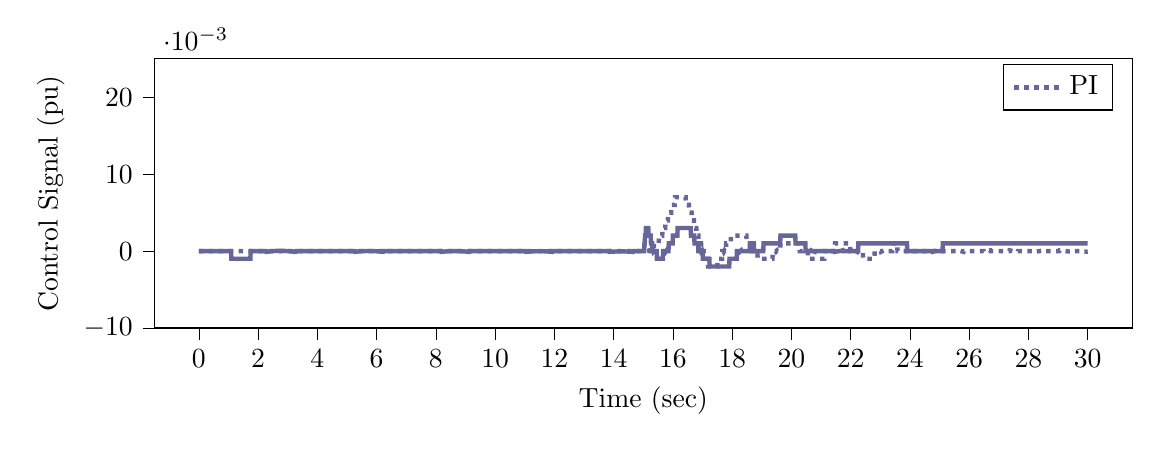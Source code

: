 % This file was created by tikzplotlib v0.9.1.
\begin{tikzpicture}

\definecolor{color0}{rgb}{0.122,0.467,0.706}
\definecolor{color1}{rgb}{1,0.498,0.055}

\begin{axis}[
compat=newest,
tick align=outside,
tick pos=left,
x grid style={white!69.02!black},
xmin=-1.5, xmax=31.5,
xtick style={color=black},
y grid style={white!69.02!black},
ymin=-0.01, ymax=0.025,
ytick style={color=black},
%yticklabel style={
%        /pgf/number format/.cd,
%        	fixed,
%        	fixed zerofill,
%         	precision=3,
%        /tikz/.cd
%},
scaled y ticks=true,
scaled y ticks=base 10:3,
width=14cm,
height=5cm,
xlabel=Time (sec),
ylabel=Control Signal (pu)
%y label style={at={(-0.2,0.5)}}
]

\addplot [ultra thick, blue!20!gray, dotted]
table {%
0 0
0.01 0
0.02 0
0.03 0
0.04 0
0.05 0
0.06 0
0.07 0
0.08 0
0.09 0
0.1 0
0.11 0
0.12 0
0.13 0
0.14 0
0.15 0
0.16 0
0.17 0
0.18 0
0.19 0
0.2 0
0.21 0
0.22 0
0.23 0
0.24 0
0.25 0
0.26 0
0.27 0
0.28 0
0.29 0
0.3 0
0.31 0
0.32 0
0.33 0
0.34 0
0.35 0
0.36 0
0.37 0
0.38 0
0.39 0
0.4 0
0.41 0
0.42 0
0.43 0
0.44 0
0.45 0
0.46 0
0.47 0
0.48 0
0.49 0
0.5 0
0.51 0
0.52 0
0.53 0
0.54 0
0.55 0
0.56 0
0.57 0
0.58 0
0.59 0
0.6 0
0.61 0
0.62 0
0.63 0
0.64 0
0.65 0
0.66 0
0.67 0
0.68 0
0.69 0
0.7 0
0.71 0
0.72 0
0.73 0
0.74 0
0.75 0
0.76 0
0.77 0
0.78 0
0.79 0
0.8 0
0.81 0
0.82 0
0.83 0
0.84 0
0.85 0
0.86 0
0.87 0
0.88 0
0.89 0
0.9 0
0.91 0
0.92 0
0.93 0
0.94 0
0.95 0
0.96 0
0.97 0
0.98 0
0.99 0
1 0
1.01 0
1.02 0
1.03 0
1.04 0
1.05 0
1.06 0
1.07 0
1.08 0
1.09 0
1.1 0
1.11 0
1.12 0
1.13 0
1.14 0
1.15 0
1.16 0
1.17 0
1.18 0
1.19 0
1.2 0
1.21 0
1.22 0
1.23 0
1.24 0
1.25 0
1.26 0
1.27 0
1.28 0
1.29 0
1.3 0
1.31 0
1.32 0
1.33 0
1.34 0
1.35 0
1.36 0
1.37 0
1.38 0
1.39 0
1.4 0
1.41 0
1.42 0
1.43 0
1.44 0
1.45 0
1.46 0
1.47 0
1.48 0
1.49 0
1.5 0
1.51 0
1.52 0
1.53 0
1.54 0
1.55 0
1.56 0
1.57 0
1.58 0
1.59 0
1.6 0
1.61 0
1.62 0
1.63 0
1.64 0
1.65 0
1.66 0
1.67 0
1.68 0
1.69 0
1.7 0
1.71 0
1.72 0
1.73 0
1.74 0
1.75 0
1.76 0
1.77 0
1.78 0
1.79 0
1.8 0
1.81 0
1.82 0
1.83 0
1.84 0
1.85 0
1.86 0
1.87 0
1.88 0
1.89 0
1.9 0
1.91 0
1.92 0
1.93 0
1.94 0
1.95 0
1.96 0
1.97 0
1.98 0
1.99 0
2 0
2.01 0
2.02 0
2.03 0
2.04 0
2.05 0
2.06 0
2.07 0
2.08 0
2.09 0
2.1 0
2.11 0
2.12 0
2.13 0
2.14 0
2.15 0
2.16 0
2.17 0
2.18 0
2.19 0
2.2 0
2.21 0
2.22 0
2.23 0
2.24 0
2.25 0
2.26 0
2.27 0
2.28 0
2.29 0
2.3 0
2.31 0
2.32 0
2.33 0
2.34 0
2.35 0
2.36 0
2.37 0
2.38 0
2.39 0
2.4 0
2.41 0
2.42 0
2.43 0
2.44 0
2.45 0
2.46 0
2.47 0
2.48 0
2.49 0
2.5 0
2.51 0
2.52 0
2.53 0
2.54 0
2.55 0
2.56 0
2.57 0
2.58 0
2.59 0
2.6 0
2.61 0
2.62 0
2.63 0
2.64 0
2.65 0
2.66 0
2.67 0
2.68 0
2.69 0
2.7 0
2.71 0
2.72 0
2.73 0
2.74 0
2.75 0
2.76 0
2.77 0
2.78 0
2.79 0
2.8 0
2.81 0
2.82 0
2.83 0
2.84 0
2.85 0
2.86 0
2.87 0
2.88 0
2.89 0
2.9 0
2.91 0
2.92 0
2.93 0
2.94 0
2.95 0
2.96 0
2.97 0
2.98 0
2.99 0
3.0 0
3.01 0
3.02 0
3.03 0
3.04 0
3.05 0
3.06 0
3.07 0
3.08 0
3.09 0
3.1 0
3.11 0
3.12 0
3.13 0
3.14 0
3.15 0
3.16 0
3.17 0
3.18 0
3.19 0
3.2 0
3.21 0
3.22 0
3.23 0
3.24 0
3.25 0
3.26 0
3.27 0
3.28 0
3.29 0
3.3 0
3.31 0
3.32 0
3.33 0
3.34 0
3.35 0
3.36 0
3.37 0
3.38 0
3.39 0
3.4 0
3.41 0
3.42 0
3.43 0
3.44 0
3.45 0
3.46 0
3.47 0
3.48 0
3.49 0
3.5 0
3.51 0
3.52 0
3.53 0
3.54 0
3.55 0
3.56 0
3.57 0
3.58 0
3.59 0
3.6 0
3.61 0
3.62 0
3.63 0
3.64 0
3.65 0
3.66 0
3.67 0
3.68 0
3.69 0
3.7 0
3.71 0
3.72 0
3.73 0
3.74 0
3.75 0
3.76 0
3.77 0
3.78 0
3.79 0
3.8 0
3.81 0
3.82 0
3.83 0
3.84 0
3.85 0
3.86 0
3.87 0
3.88 0
3.89 0
3.9 0
3.91 0
3.92 0
3.93 0
3.94 0
3.95 0
3.96 0
3.97 0
3.98 0
3.99 0
4.0 0
4.01 0
4.02 0
4.03 0
4.04 0
4.05 0
4.06 0
4.07 0
4.08 0
4.09 0
4.1 0
4.11 0
4.12 0
4.13 0
4.14 0
4.15 0
4.16 0
4.17 0
4.18 0
4.19 0
4.2 0
4.21 0
4.22 0
4.23 0
4.24 0
4.25 0
4.26 0
4.27 0
4.28 0
4.29 0
4.3 0
4.31 0
4.32 0
4.33 0
4.34 0
4.35 0
4.36 0
4.37 0
4.38 0
4.39 0
4.4 0
4.41 0
4.42 0
4.43 0
4.44 0
4.45 0
4.46 0
4.47 0
4.48 0
4.49 0
4.5 0
4.51 0
4.52 0
4.53 0
4.54 0
4.55 0
4.56 0
4.57 0
4.58 0
4.59 0
4.6 0
4.61 0
4.62 0
4.63 0
4.64 0
4.65 0
4.66 0
4.67 0
4.68 0
4.69 0
4.7 0
4.71 0
4.72 0
4.73 0
4.74 0
4.75 0
4.76 0
4.77 0
4.78 0
4.79 0
4.8 0
4.81 0
4.82 0
4.83 0
4.84 0
4.85 0
4.86 0
4.87 0
4.88 0
4.89 0
4.9 0
4.91 0
4.92 0
4.93 0
4.94 0
4.95 0
4.96 0
4.97 0
4.98 0
4.99 0
5.0 0
5.01 0
5.02 0
5.03 0
5.04 0
5.05 0
5.06 0
5.07 0
5.08 0
5.09 0
5.1 0
5.11 0
5.12 0
5.13 0
5.14 0
5.15 0
5.16 0
5.17 0
5.18 0
5.19 0
5.2 0
5.21 0
5.22 0
5.23 0
5.24 0
5.25 0
5.26 0
5.27 0
5.28 0
5.29 0
5.3 0
5.31 0
5.32 0
5.33 0
5.34 0
5.35 0
5.36 0
5.37 0
5.38 0
5.39 0
5.4 0
5.41 0
5.42 0
5.43 0
5.44 0
5.45 0
5.46 0
5.47 0
5.48 0
5.49 0
5.5 0
5.51 0
5.52 0
5.53 0
5.54 0
5.55 0
5.56 0
5.57 0
5.58 0
5.59 0
5.6 0
5.61 0
5.62 0
5.63 0
5.64 0
5.65 0
5.66 0
5.67 0
5.68 0
5.69 0
5.7 0
5.71 0
5.72 0
5.73 0
5.74 0
5.75 0
5.76 0
5.77 0
5.78 0
5.79 0
5.8 0
5.81 0
5.82 0
5.83 0
5.84 0
5.85 0
5.86 0
5.87 0
5.88 0
5.89 0
5.9 0
5.91 0
5.92 0
5.93 0
5.94 0
5.95 0
5.96 0
5.97 0
5.98 0
5.99 0
6.0 0
6.01 0
6.02 0
6.03 0
6.04 0
6.05 0
6.06 0
6.07 0
6.08 0
6.09 0
6.1 0
6.11 0
6.12 0
6.13 0
6.14 0
6.15 0
6.16 0
6.17 0
6.18 0
6.19 0
6.2 0
6.21 0
6.22 0
6.23 0
6.24 0
6.25 0
6.26 0
6.27 0
6.28 0
6.29 0
6.3 0
6.31 0
6.32 0
6.33 0
6.34 0
6.35 0
6.36 0
6.37 0
6.38 0
6.39 0
6.4 0
6.41 0
6.42 0
6.43 0
6.44 0
6.45 0
6.46 0
6.47 0
6.48 0
6.49 0
6.5 0
6.51 0
6.52 0
6.53 0
6.54 0
6.55 0
6.56 0
6.57 0
6.58 0
6.59 0
6.6 0
6.61 0
6.62 0
6.63 0
6.64 0
6.65 0
6.66 0
6.67 0
6.68 0
6.69 0
6.7 0
6.71 0
6.72 0
6.73 0
6.74 0
6.75 0
6.76 0
6.77 0
6.78 0
6.79 0
6.8 0
6.81 0
6.82 0
6.83 0
6.84 0
6.85 0
6.86 0
6.87 0
6.88 0
6.89 0
6.9 0
6.91 0
6.92 0
6.93 0
6.94 0
6.95 0
6.96 0
6.97 0
6.98 0
6.99 0
7.0 0
7.01 0
7.02 0
7.03 0
7.04 0
7.05 0
7.06 0
7.07 0
7.08 0
7.09 0
7.1 0
7.11 0
7.12 0
7.13 0
7.14 0
7.15 0
7.16 0
7.17 0
7.18 0
7.19 0
7.2 0
7.21 0
7.22 0
7.23 0
7.24 0
7.25 0
7.26 0
7.27 0
7.28 0
7.29 0
7.3 0
7.31 0
7.32 0
7.33 0
7.34 0
7.35 0
7.36 0
7.37 0
7.38 0
7.39 0
7.4 0
7.41 0
7.42 0
7.43 0
7.44 0
7.45 0
7.46 0
7.47 0
7.48 0
7.49 0
7.5 0
7.51 0
7.52 0
7.53 0
7.54 0
7.55 0
7.56 0
7.57 0
7.58 0
7.59 0
7.6 0
7.61 0
7.62 0
7.63 0
7.64 0
7.65 0
7.66 0
7.67 0
7.68 0
7.69 0
7.7 0
7.71 0
7.72 0
7.73 0
7.74 0
7.75 0
7.76 0
7.77 0
7.78 0
7.79 0
7.8 0
7.81 0
7.82 0
7.83 0
7.84 0
7.85 0
7.86 0
7.87 0
7.88 0
7.89 0
7.9 0
7.91 0
7.92 0
7.93 0
7.94 0
7.95 0
7.96 0
7.97 0
7.98 0
7.99 0
8.0 0
8.01 0
8.02 0
8.03 0
8.04 0
8.05 0
8.06 0
8.07 0
8.08 0
8.09 0
8.1 0
8.11 0
8.12 0
8.13 0
8.14 0
8.15 0
8.16 0
8.17 0
8.18 0
8.19 0
8.2 0
8.21 0
8.22 0
8.23 0
8.24 0
8.25 0
8.26 0
8.27 0
8.28 0
8.29 0
8.3 0
8.31 0
8.32 0
8.33 0
8.34 0
8.35 0
8.36 0
8.37 0
8.38 0
8.39 0
8.4 0
8.41 0
8.42 0
8.43 0
8.44 0
8.45 0
8.46 0
8.47 0
8.48 0
8.49 0
8.5 0
8.51 0
8.52 0
8.53 0
8.54 0
8.55 0
8.56 0
8.57 0
8.58 0
8.59 0
8.6 0
8.61 0
8.62 0
8.63 0
8.64 0
8.65 0
8.66 0
8.67 0
8.68 0
8.69 0
8.7 0
8.71 0
8.72 0
8.73 0
8.74 0
8.75 0
8.76 0
8.77 0
8.78 0
8.79 0
8.8 0
8.81 0
8.82 0
8.83 0
8.84 0
8.85 0
8.86 0
8.87 0
8.88 0
8.89 0
8.9 0
8.91 0
8.92 0
8.93 0
8.94 0
8.95 0
8.96 0
8.97 0
8.98 0
8.99 0
9.0 0
9.01 0
9.02 0
9.03 0
9.04 0
9.05 0
9.06 0
9.07 0
9.08 0
9.09 0
9.1 0
9.11 0
9.12 0
9.13 0
9.14 0
9.15 0
9.16 0
9.17 0
9.18 0
9.19 0
9.2 0
9.21 0
9.22 0
9.23 0
9.24 0
9.25 0
9.26 0
9.27 0
9.28 0
9.29 0
9.3 0
9.31 0
9.32 0
9.33 0
9.34 0
9.35 0
9.36 0
9.37 0
9.38 0
9.39 0
9.4 0
9.41 0
9.42 0
9.43 0
9.44 0
9.45 0
9.46 0
9.47 0
9.48 0
9.49 0
9.5 0
9.51 0
9.52 0
9.53 0
9.54 0
9.55 0
9.56 0
9.57 0
9.58 0
9.59 0
9.6 0
9.61 0
9.62 0
9.63 0
9.64 0
9.65 0
9.66 0
9.67 0
9.68 0
9.69 0
9.7 0
9.71 0
9.72 0
9.73 0
9.74 0
9.75 0
9.76 0
9.77 0
9.78 0
9.79 0
9.8 0
9.81 0
9.82 0
9.83 0
9.84 0
9.85 0
9.86 0
9.87 0
9.88 0
9.89 0
9.9 0
9.91 0
9.92 0
9.93 0
9.94 0
9.95 0
9.96 0
9.97 0
9.98 0
9.99 0
10.0 0
10.01 0
10.02 0
10.03 0
10.04 0
10.05 0
10.06 0
10.07 0
10.08 0
10.09 0
10.1 0
10.11 0
10.12 0
10.13 0
10.14 0
10.15 0
10.16 0
10.17 0
10.18 0
10.19 0
10.2 0
10.21 0
10.22 0
10.23 0
10.24 0
10.25 0
10.26 0
10.27 0
10.28 0
10.29 0
10.3 0
10.31 0
10.32 0
10.33 0
10.34 0
10.35 0
10.36 0
10.37 0
10.38 0
10.39 0
10.4 0
10.41 0
10.42 0
10.43 0
10.44 0
10.45 0
10.46 0
10.47 0
10.48 0
10.49 0
10.5 0
10.51 0
10.52 0
10.53 0
10.54 0
10.55 0
10.56 0
10.57 0
10.58 0
10.59 0
10.6 0
10.61 0
10.62 0
10.63 0
10.64 0
10.65 0
10.66 0
10.67 0
10.68 0
10.69 0
10.7 0
10.71 0
10.72 0
10.73 0
10.74 0
10.75 0
10.76 0
10.77 0
10.78 0
10.79 0
10.8 0
10.81 0
10.82 0
10.83 0
10.84 0
10.85 0
10.86 0
10.87 0
10.88 0
10.89 0
10.9 0
10.91 0
10.92 0
10.93 0
10.94 0
10.95 0
10.96 0
10.97 0
10.98 0
10.99 0
11.0 0
11.01 0
11.02 0
11.03 0
11.04 0
11.05 0
11.06 0
11.07 0
11.08 0
11.09 0
11.1 0
11.11 0
11.12 0
11.13 0
11.14 0
11.15 0
11.16 0
11.17 0
11.18 0
11.19 0
11.2 0
11.21 0
11.22 0
11.23 0
11.24 0
11.25 0
11.26 0
11.27 0
11.28 0
11.29 0
11.3 0
11.31 0
11.32 0
11.33 0
11.34 0
11.35 0
11.36 0
11.37 0
11.38 0
11.39 0
11.4 0
11.41 0
11.42 0
11.43 0
11.44 0
11.45 0
11.46 0
11.47 0
11.48 0
11.49 0
11.5 0
11.51 0
11.52 0
11.53 0
11.54 0
11.55 0
11.56 0
11.57 0
11.58 0
11.59 0
11.6 0
11.61 0
11.62 0
11.63 0
11.64 0
11.65 0
11.66 0
11.67 0
11.68 0
11.69 0
11.7 0
11.71 0
11.72 0
11.73 0
11.74 0
11.75 0
11.76 0
11.77 0
11.78 0
11.79 0
11.8 0
11.81 0
11.82 0
11.83 0
11.84 0
11.85 0
11.86 0
11.87 0
11.88 0
11.89 0
11.9 0
11.91 0
11.92 0
11.93 0
11.94 0
11.95 0
11.96 0
11.97 0
11.98 0
11.99 0
12.0 0
12.01 0
12.02 0
12.03 0
12.04 0
12.05 0
12.06 0
12.07 0
12.08 0
12.09 0
12.1 0
12.11 0
12.12 0
12.13 0
12.14 0
12.15 0
12.16 0
12.17 0
12.18 0
12.19 0
12.2 0
12.21 0
12.22 0
12.23 0
12.24 0
12.25 0
12.26 0
12.27 0
12.28 0
12.29 0
12.3 0
12.31 0
12.32 0
12.33 0
12.34 0
12.35 0
12.36 0
12.37 0
12.38 0
12.39 0
12.4 0
12.41 0
12.42 0
12.43 0
12.44 0
12.45 0
12.46 0
12.47 0
12.48 0
12.49 0
12.5 0
12.51 0
12.52 0
12.53 0
12.54 0
12.55 0
12.56 0
12.57 0
12.58 0
12.59 0
12.6 0
12.61 0
12.62 0
12.63 0
12.64 0
12.65 0
12.66 0
12.67 0
12.68 0
12.69 0
12.7 0
12.71 0
12.72 0
12.73 0
12.74 0
12.75 0
12.76 0
12.77 0
12.78 0
12.79 0
12.8 0
12.81 0
12.82 0
12.83 0
12.84 0
12.85 0
12.86 0
12.87 0
12.88 0
12.89 0
12.9 0
12.91 0
12.92 0
12.93 0
12.94 0
12.95 0
12.96 0
12.97 0
12.98 0
12.99 0
13.0 0
13.01 0
13.02 0
13.03 0
13.04 0
13.05 0
13.06 0
13.07 0
13.08 0
13.09 0
13.1 0
13.11 0
13.12 0
13.13 0
13.14 0
13.15 0
13.16 0
13.17 0
13.18 0
13.19 0
13.2 0
13.21 0
13.22 0
13.23 0
13.24 0
13.25 0
13.26 0
13.27 0
13.28 0
13.29 0
13.3 0
13.31 0
13.32 0
13.33 0
13.34 0
13.35 0
13.36 0
13.37 0
13.38 0
13.39 0
13.4 0
13.41 0
13.42 0
13.43 0
13.44 0
13.45 0
13.46 0
13.47 0
13.48 0
13.49 0
13.5 0
13.51 0
13.52 0
13.53 0
13.54 0
13.55 0
13.56 0
13.57 0
13.58 0
13.59 0
13.6 0
13.61 0
13.62 0
13.63 0
13.64 0
13.65 0
13.66 0
13.67 0
13.68 0
13.69 0
13.7 0
13.71 0
13.72 0
13.73 0
13.74 0
13.75 0
13.76 0
13.77 0
13.78 0
13.79 0
13.8 0
13.81 0
13.82 0
13.83 0
13.84 0
13.85 0
13.86 0
13.87 0
13.88 0
13.89 0
13.9 0
13.91 0
13.92 0
13.93 0
13.94 0
13.95 0
13.96 0
13.97 0
13.98 0
13.99 0
14.0 0
14.01 0
14.02 0
14.03 0
14.04 0
14.05 0
14.06 0
14.07 0
14.08 0
14.09 0
14.1 0
14.11 0
14.12 0
14.13 0
14.14 0
14.15 0
14.16 0
14.17 0
14.18 0
14.19 0
14.2 0
14.21 0
14.22 0
14.23 0
14.24 0
14.25 0
14.26 0
14.27 0
14.28 0
14.29 0
14.3 0
14.31 0
14.32 0
14.33 0
14.34 0
14.35 0
14.36 0
14.37 0
14.38 0
14.39 0
14.4 0
14.41 0
14.42 0
14.43 0
14.44 0
14.45 0
14.46 0
14.47 0
14.48 0
14.49 0
14.5 0
14.51 0
14.52 0
14.53 0
14.54 0
14.55 0
14.56 0
14.57 0
14.58 0
14.59 0
14.6 0
14.61 0
14.62 0
14.63 0
14.64 0
14.65 0
14.66 0
14.67 0
14.68 0
14.69 0
14.7 0
14.71 0
14.72 0
14.73 0
14.74 0
14.75 0
14.76 0
14.77 0
14.78 0
14.79 0
14.8 0
14.81 0
14.82 0
14.83 0
14.84 0
14.85 0
14.86 0
14.87 0
14.88 0
14.89 0
14.9 0
14.91 0
14.92 0
14.93 0
14.94 0
14.95 0
14.96 0
14.97 0
14.98 0
14.99 0
15.0 -5.708e-18
15.01 3.166e-09
15.02 6.41e-08
15.03 2.523e-07
15.04 6.382e-07
15.05 1.293e-06
15.06 2.287e-06
15.07 3.693e-06
15.08 5.581e-06
15.09 8.024e-06
15.1 1.109e-05
15.11 1.486e-05
15.12 1.939e-05
15.13 2.476e-05
15.14 3.103e-05
15.15 3.828e-05
15.16 4.658e-05
15.17 5.598e-05
15.18 6.656e-05
15.19 7.839e-05
15.2 9.151e-05
15.21 0.0
15.22 0.0
15.23 0.0
15.24 0.0
15.25 0.0
15.26 0.0
15.27 0.0
15.28 0.0
15.29 0.0
15.3 0.0
15.31 0.0
15.32 0.0
15.33 0.0
15.34 0.0
15.35 0.0
15.36 0.001
15.37 0.001
15.38 0.001
15.39 0.001
15.4 0.001
15.41 0.001
15.42 0.001
15.43 0.001
15.44 0.001
15.45 0.001
15.46 0.001
15.47 0.001
15.48 0.001
15.49 0.001
15.5 0.001
15.51 0.001
15.52 0.001
15.53 0.002
15.54 0.002
15.55 0.002
15.56 0.002
15.57 0.002
15.58 0.002
15.59 0.002
15.6 0.002
15.61 0.002
15.62 0.002
15.63 0.002
15.64 0.002
15.65 0.003
15.66 0.003
15.67 0.003
15.68 0.003
15.69 0.003
15.7 0.003
15.71 0.003
15.72 0.003
15.73 0.003
15.74 0.003
15.75 0.004
15.76 0.004
15.77 0.004
15.78 0.004
15.79 0.004
15.8 0.004
15.81 0.004
15.82 0.004
15.83 0.004
15.84 0.005
15.85 0.005
15.86 0.005
15.87 0.005
15.88 0.005
15.89 0.005
15.9 0.005
15.91 0.005
15.92 0.005
15.93 0.005
15.94 0.005
15.95 0.006
15.96 0.006
15.97 0.006
15.98 0.006
15.99 0.006
16.0 0.006
16.01 0.006
16.02 0.006
16.03 0.006
16.04 0.006
16.05 0.006
16.06 0.006
16.07 0.007
16.08 0.007
16.09 0.007
16.1 0.007
16.11 0.007
16.12 0.007
16.13 0.007
16.14 0.007
16.15 0.007
16.16 0.007
16.17 0.007
16.18 0.007
16.19 0.007
16.2 0.007
16.21 0.007
16.22 0.007
16.23 0.007
16.24 0.007
16.25 0.007
16.26 0.007
16.27 0.007
16.28 0.007
16.29 0.007
16.3 0.007
16.31 0.007
16.32 0.007
16.33 0.007
16.34 0.007
16.35 0.007
16.36 0.007
16.37 0.007
16.38 0.007
16.39 0.007
16.4 0.007
16.41 0.007
16.42 0.007
16.43 0.007
16.44 0.006
16.45 0.006
16.46 0.006
16.47 0.006
16.48 0.006
16.49 0.006
16.5 0.006
16.51 0.006
16.52 0.006
16.53 0.006
16.54 0.006
16.55 0.005
16.56 0.005
16.57 0.005
16.58 0.005
16.59 0.005
16.6 0.005
16.61 0.005
16.62 0.005
16.63 0.005
16.64 0.004
16.65 0.004
16.66 0.004
16.67 0.004
16.68 0.004
16.69 0.004
16.7 0.004
16.71 0.004
16.72 0.003
16.73 0.003
16.74 0.003
16.75 0.003
16.76 0.003
16.77 0.003
16.78 0.003
16.79 0.003
16.8 0.002
16.81 0.002
16.82 0.002
16.83 0.002
16.84 0.002
16.85 0.002
16.86 0.002
16.87 0.001
16.88 0.001
16.89 0.001
16.9 0.001
16.91 0.001
16.92 0.001
16.93 0.001
16.94 0.001
16.95 0.001
16.96 0.0
16.97 0.0
16.98 0.0
16.99 5.946e-05
17.0 -4.722e-05
17.01 -0.0
17.02 -0.0
17.03 -0.0
17.04 -0.0
17.05 -0.001
17.06 -0.001
17.07 -0.001
17.08 -0.001
17.09 -0.001
17.1 -0.001
17.11 -0.001
17.12 -0.001
17.13 -0.001
17.14 -0.001
17.15 -0.001
17.16 -0.001
17.17 -0.001
17.18 -0.001
17.19 -0.002
17.2 -0.002
17.21 -0.002
17.22 -0.002
17.23 -0.002
17.24 -0.002
17.25 -0.002
17.26 -0.002
17.27 -0.002
17.28 -0.002
17.29 -0.002
17.3 -0.002
17.31 -0.002
17.32 -0.002
17.33 -0.002
17.34 -0.002
17.35 -0.002
17.36 -0.002
17.37 -0.002
17.38 -0.002
17.39 -0.002
17.4 -0.002
17.41 -0.002
17.42 -0.002
17.43 -0.002
17.44 -0.002
17.45 -0.002
17.46 -0.002
17.47 -0.002
17.48 -0.002
17.49 -0.002
17.5 -0.002
17.51 -0.001
17.52 -0.001
17.53 -0.001
17.54 -0.001
17.55 -0.001
17.56 -0.001
17.57 -0.001
17.58 -0.001
17.59 -0.001
17.6 -0.001
17.61 -0.001
17.62 -0.001
17.63 -0.001
17.64 -0.001
17.65 -0.001
17.66 -0.001
17.67 -0.0
17.68 -0.0
17.69 -0.0
17.7 -0.0
17.71 -0.0
17.72 -9.129e-05
17.73 -1.655e-05
17.74 5.831e-05
17.75 0.0
17.76 0.0
17.77 0.0
17.78 0.0
17.79 0.0
17.8 0.001
17.81 0.001
17.82 0.001
17.83 0.001
17.84 0.001
17.85 0.001
17.86 0.001
17.87 0.001
17.88 0.001
17.89 0.001
17.9 0.001
17.91 0.001
17.92 0.001
17.93 0.001
17.94 0.001
17.95 0.001
17.96 0.002
17.97 0.002
17.98 0.002
17.99 0.002
18 0.002
18.01 0.002
18.02 0.002
18.03 0.002
18.04 0.002
18.05 0.002
18.06 0.002
18.07 0.002
18.08 0.002
18.09 0.002
18.1 0.002
18.11 0.002
18.12 0.002
18.13 0.002
18.14 0.002
18.15 0.002
18.16 0.002
18.17 0.002
18.18 0.002
18.19 0.002
18.2 0.002
18.21 0.002
18.22 0.002
18.23 0.002
18.24 0.002
18.25 0.002
18.26 0.002
18.27 0.002
18.28 0.002
18.29 0.002
18.3 0.002
18.31 0.002
18.32 0.002
18.33 0.002
18.34 0.002
18.35 0.002
18.36 0.002
18.37 0.002
18.38 0.002
18.39 0.002
18.4 0.002
18.41 0.002
18.42 0.002
18.43 0.002
18.44 0.002
18.45 0.002
18.46 0.002
18.47 0.002
18.48 0.002
18.49 0.001
18.5 0.001
18.51 0.001
18.52 0.001
18.53 0.001
18.54 0.001
18.55 0.001
18.56 0.001
18.57 0.001
18.58 0.001
18.59 0.001
18.6 0.001
18.61 0.001
18.62 0.001
18.63 0.001
18.64 0.001
18.65 0.001
18.66 0.0
18.67 0.0
18.68 0.0
18.69 0.0
18.7 0.0
18.71 0.0
18.72 0.0
18.73 0.0
18.74 5.021e-05
18.75 -3.128e-06
18.76 -5.565e-05
18.77 -0.0
18.78 -0.0
18.79 -0.0
18.8 -0.0
18.81 -0.0
18.82 -0.0
18.83 -0.0
18.84 -0.0
18.85 -0.0
18.86 -0.001
18.87 -0.001
18.88 -0.001
18.89 -0.001
18.9 -0.001
18.91 -0.001
18.92 -0.001
18.93 -0.001
18.94 -0.001
18.95 -0.001
18.96 -0.001
18.97 -0.001
18.98 -0.001
18.99 -0.001
19.0 -0.001
19.01 -0.001
19.02 -0.001
19.03 -0.001
19.04 -0.001
19.05 -0.001
19.06 -0.001
19.07 -0.001
19.08 -0.001
19.09 -0.001
19.1 -0.001
19.11 -0.001
19.12 -0.001
19.13 -0.001
19.14 -0.001
19.15 -0.001
19.16 -0.001
19.17 -0.001
19.18 -0.001
19.19 -0.001
19.2 -0.001
19.21 -0.001
19.22 -0.001
19.23 -0.001
19.24 -0.001
19.25 -0.001
19.26 -0.001
19.27 -0.001
19.28 -0.001
19.29 -0.001
19.3 -0.001
19.31 -0.001
19.32 -0.001
19.33 -0.001
19.34 -0.001
19.35 -0.001
19.36 -0.001
19.37 -0.0
19.38 -0.0
19.39 -0.0
19.4 -0.0
19.41 -0.0
19.42 -0.0
19.43 -0.0
19.44 -0.0
19.45 -0.0
19.46 -0.0
19.47 -0.0
19.48 -6.248e-05
19.49 -2.155e-05
19.5 1.945e-05
19.51 6.047e-05
19.52 0.0
19.53 0.0
19.54 0.0
19.55 0.0
19.56 0.0
19.57 0.0
19.58 0.0
19.59 0.0
19.6 0.0
19.61 0.0
19.62 0.0
19.63 0.001
19.64 0.001
19.65 0.001
19.66 0.001
19.67 0.001
19.68 0.001
19.69 0.001
19.7 0.001
19.71 0.001
19.72 0.001
19.73 0.001
19.74 0.001
19.75 0.001
19.76 0.001
19.77 0.001
19.78 0.001
19.79 0.001
19.8 0.001
19.81 0.001
19.82 0.001
19.83 0.001
19.84 0.001
19.85 0.001
19.86 0.001
19.87 0.001
19.88 0.001
19.89 0.001
19.9 0.001
19.91 0.001
19.92 0.001
19.93 0.001
19.94 0.001
19.95 0.001
19.96 0.001
19.97 0.001
19.98 0.001
19.99 0.001
20.0 0.001
20.01 0.001
20.02 0.001
20.03 0.001
20.04 0.001
20.05 0.001
20.06 0.001
20.07 0.001
20.08 0.001
20.09 0.001
20.1 0.001
20.11 0.001
20.12 0.001
20.13 0.001
20.14 0.001
20.15 0.001
20.16 0.001
20.17 0.001
20.18 0.001
20.19 0.001
20.2 0.001
20.21 0.001
20.22 0.001
20.23 0.001
20.24 0.001
20.25 0.001
20.26 0.001
20.27 0.001
20.28 0.0
20.29 0.0
20.3 0.0
20.31 0.0
20.32 0.0
20.33 0.0
20.34 0.0
20.35 0.0
20.36 0.0
20.37 0.0
20.38 0.0
20.39 6.583e-05
20.4 2.888e-05
20.41 -7.928e-06
20.42 -4.455e-05
20.43 -8.094e-05
20.44 -0.0
20.45 -0.0
20.46 -0.0
20.47 -0.0
20.48 -0.0
20.49 -0.0
20.5 -0.0
20.51 -0.0
20.52 -0.0
20.53 -0.0
20.54 -0.0
20.55 -0.0
20.56 -0.001
20.57 -0.001
20.58 -0.001
20.59 -0.001
20.6 -0.001
20.61 -0.001
20.62 -0.001
20.63 -0.001
20.64 -0.001
20.65 -0.001
20.66 -0.001
20.67 -0.001
20.68 -0.001
20.69 -0.001
20.7 -0.001
20.71 -0.001
20.72 -0.001
20.73 -0.001
20.74 -0.001
20.75 -0.001
20.76 -0.001
20.77 -0.001
20.78 -0.001
20.79 -0.001
20.8 -0.001
20.81 -0.001
20.82 -0.001
20.83 -0.001
20.84 -0.001
20.85 -0.001
20.86 -0.001
20.87 -0.001
20.88 -0.001
20.89 -0.001
20.9 -0.001
20.91 -0.001
20.92 -0.001
20.93 -0.001
20.94 -0.001
20.95 -0.001
20.96 -0.001
20.97 -0.001
20.98 -0.001
20.99 -0.001
21.0 -0.001
21.01 -0.001
21.02 -0.001
21.03 -0.001
21.04 -0.001
21.05 -0.001
21.06 -0.001
21.07 -0.001
21.08 -0.001
21.09 -0.001
21.1 -0.001
21.11 -0.001
21.12 -0.0
21.13 -0.0
21.14 -0.0
21.15 -0.0
21.16 -0.0
21.17 -0.0
21.18 -0.0
21.19 -0.0
21.2 -0.0
21.21 -0.0
21.22 -0.0
21.23 -0.0
21.24 -0.0
21.25 -9.828e-05
21.26 -6.734e-05
21.27 -3.642e-05
21.28 -5.552e-06
21.29 2.522e-05
21.3 5.586e-05
21.31 8.633e-05
21.32 0.0
21.33 0.0
21.34 0.0
21.35 0.0
21.36 0.0
21.37 0.0
21.38 0.0
21.39 0.0
21.4 0.0
21.41 0.0
21.42 0.0
21.43 0.0
21.44 0.0
21.45 0.0
21.46 0.0
21.47 0.001
21.48 0.001
21.49 0.001
21.5 0.001
21.51 0.001
21.52 0.001
21.53 0.001
21.54 0.001
21.55 0.001
21.56 0.001
21.57 0.001
21.58 0.001
21.59 0.001
21.6 0.001
21.61 0.001
21.62 0.001
21.63 0.001
21.64 0.001
21.65 0.001
21.66 0.001
21.67 0.001
21.68 0.001
21.69 0.001
21.7 0.001
21.71 0.001
21.72 0.001
21.73 0.001
21.74 0.001
21.75 0.001
21.76 0.001
21.77 0.001
21.78 0.001
21.79 0.001
21.8 0.001
21.81 0.001
21.82 0.001
21.83 0.001
21.84 0.001
21.85 0.001
21.86 0.001
21.87 0.001
21.88 0.001
21.89 0.001
21.9 0.001
21.91 0.001
21.92 0.001
21.93 0.001
21.94 0.001
21.95 0.001
21.96 0.001
21.97 0.001
21.98 0.001
21.99 0.0
22.0 0.0
22.01 0.0
22.02 0.0
22.03 0.0
22.04 0.0
22.05 0.0
22.06 0.0
22.07 0.0
22.08 0.0
22.09 0.0
22.1 0.0
22.11 0.0
22.12 0.0
22.13 0.0
22.14 0.0
22.15 8.685e-05
22.16 6.116e-05
22.17 3.552e-05
22.18 9.968e-06
22.19 -1.547e-05
22.2 -4.075e-05
22.21 -6.586e-05
22.22 -9.076e-05
22.23 -0.0
22.24 -0.0
22.25 -0.0
22.26 -0.0
22.27 -0.0
22.28 -0.0
22.29 -0.0
22.3 -0.0
22.31 -0.0
22.32 -0.0
22.33 -0.0
22.34 -0.0
22.35 -0.0
22.36 -0.0
22.37 -0.0
22.38 -0.0
22.39 -0.0
22.4 -0.0
22.41 -0.0
22.42 -0.001
22.43 -0.001
22.44 -0.001
22.45 -0.001
22.46 -0.001
22.47 -0.001
22.48 -0.001
22.49 -0.001
22.5 -0.001
22.51 -0.001
22.52 -0.001
22.53 -0.001
22.54 -0.001
22.55 -0.001
22.56 -0.001
22.57 -0.001
22.58 -0.001
22.59 -0.001
22.6 -0.001
22.61 -0.001
22.62 -0.001
22.63 -0.001
22.64 -0.001
22.65 -0.001
22.66 -0.001
22.67 -0.001
22.68 -0.001
22.69 -0.001
22.7 -0.001
22.71 -0.001
22.72 -0.001
22.73 -0.001
22.74 -0.001
22.75 -0.001
22.76 -0.001
22.77 -0.001
22.78 -0.001
22.79 -0.001
22.8 -0.001
22.81 -0.0
22.82 -0.0
22.83 -0.0
22.84 -0.0
22.85 -0.0
22.86 -0.0
22.87 -0.0
22.88 -0.0
22.89 -0.0
22.9 -0.0
22.91 -0.0
22.92 -0.0
22.93 -0.0
22.94 -0.0
22.95 -0.0
22.96 -0.0
22.97 -0.0
22.98 -0.0
22.99 -0.0
23.0 -0.0
23.01 -0.0
23.02 -9.842e-05
23.03 -7.769e-05
23.04 -5.697e-05
23.05 -3.626e-05
23.06 -1.561e-05
23.07 4.959e-06
23.08 2.543e-05
23.09 4.577e-05
23.1 6.596e-05
23.11 8.597e-05
23.12 0.0
23.13 0.0
23.14 0.0
23.15 0.0
23.16 0.0
23.17 0.0
23.18 0.0
23.19 0.0
23.2 0.0
23.21 0.0
23.22 0.0
23.23 0.0
23.24 0.0
23.25 0.0
23.26 0.0
23.27 0.0
23.28 0.0
23.29 0.0
23.3 0.0
23.31 0.0
23.32 0.0
23.33 0.0
23.34 0.0
23.35 0.0
23.36 0.0
23.37 0.0
23.38 0.0
23.39 0.0
23.4 0.0
23.41 0.001
23.42 0.001
23.43 0.001
23.44 0.001
23.45 0.001
23.46 0.001
23.47 0.001
23.48 0.001
23.49 0.001
23.5 0.001
23.51 0.001
23.52 0.001
23.53 0.001
23.54 0.001
23.55 0.001
23.56 0.001
23.57 0.001
23.58 0.0
23.59 0.0
23.6 0.0
23.61 0.0
23.62 0.0
23.63 0.0
23.64 0.0
23.65 0.0
23.66 0.0
23.67 0.0
23.68 0.0
23.69 0.0
23.7 0.0
23.71 0.0
23.72 0.0
23.73 0.0
23.74 0.0
23.75 0.0
23.76 0.0
23.77 0.0
23.78 0.0
23.79 0.0
23.8 0.0
23.81 0.0
23.82 0.0
23.83 0.0
23.84 0.0
23.85 0.0
23.86 0.0
23.87 0.0
23.88 0.0
23.89 0.0
23.9 8.651e-05
23.91 6.966e-05
23.92 5.28e-05
23.93 3.595e-05
23.94 1.914e-05
23.95 2.38e-06
23.96 -1.431e-05
23.97 -3.089e-05
23.98 -4.737e-05
23.99 -6.371e-05
24.0 -7.989e-05
24.01 -9.589e-05
24.02 -0.0
24.03 -0.0
24.04 -0.0
24.05 -0.0
24.06 -0.0
24.07 -0.0
24.08 -0.0
24.09 -0.0
24.1 -0.0
24.11 -0.0
24.12 -0.0
24.13 -0.0
24.14 -0.0
24.15 -0.0
24.16 -0.0
24.17 -0.0
24.18 -0.0
24.19 -0.0
24.2 -0.0
24.21 -0.0
24.22 -0.0
24.23 -0.0
24.24 -0.0
24.25 -0.0
24.26 -0.0
24.27 -0.0
24.28 -0.0
24.29 -0.0
24.3 -0.0
24.31 -0.0
24.32 -0.0
24.33 -0.0
24.34 -0.0
24.35 -0.0
24.36 -0.0
24.37 -0.0
24.38 -0.0
24.39 -0.0
24.4 -0.0
24.41 -0.0
24.42 -0.0
24.43 -0.0
24.44 -0.0
24.45 -0.0
24.46 -0.0
24.47 -0.0
24.48 -0.0
24.49 -0.0
24.5 -0.0
24.51 -0.0
24.52 -0.0
24.53 -0.0
24.54 -0.0
24.55 -0.0
24.56 -0.0
24.57 -0.0
24.58 -0.0
24.59 -0.0
24.6 -0.0
24.61 -0.0
24.62 -0.0
24.63 -0.0
24.64 -0.0
24.65 -0.0
24.66 -0.0
24.67 -0.0
24.68 -0.0
24.69 -0.0
24.7 -0.0
24.71 -0.0
24.72 -0.0
24.73 -0.0
24.74 -0.0
24.75 -0.0
24.76 -0.0
24.77 -8.746e-05
24.78 -7.374e-05
24.79 -5.998e-05
24.8 -4.621e-05
24.81 -3.245e-05
24.82 -1.87e-05
24.83 -4.994e-06
24.84 8.659e-06
24.85 2.224e-05
24.86 3.573e-05
24.87 4.912e-05
24.88 6.239e-05
24.89 7.551e-05
24.9 8.849e-05
24.91 0.0
24.92 0.0
24.93 0.0
24.94 0.0
24.95 0.0
24.96 0.0
24.97 0.0
24.98 0.0
24.99 0.0
25.0 0.0
25.01 0.0
25.02 0.0
25.03 0.0
25.04 0.0
25.05 0.0
25.06 0.0
25.07 0.0
25.08 0.0
25.09 0.0
25.1 0.0
25.11 0.0
25.12 0.0
25.13 0.0
25.14 0.0
25.15 0.0
25.16 0.0
25.17 0.0
25.18 0.0
25.19 0.0
25.2 0.0
25.21 0.0
25.22 0.0
25.23 0.0
25.24 0.0
25.25 0.0
25.26 0.0
25.27 0.0
25.28 0.0
25.29 0.0
25.3 0.0
25.31 0.0
25.32 0.0
25.33 0.0
25.34 0.0
25.35 0.0
25.36 0.0
25.37 0.0
25.38 0.0
25.39 0.0
25.4 0.0
25.41 0.0
25.42 0.0
25.43 0.0
25.44 0.0
25.45 0.0
25.46 0.0
25.47 0.0
25.48 0.0
25.49 0.0
25.5 0.0
25.51 0.0
25.52 0.0
25.53 0.0
25.54 0.0
25.55 0.0
25.56 0.0
25.57 0.0
25.58 0.0
25.59 0.0
25.6 0.0
25.61 0.0
25.62 0.0
25.63 9.885e-05
25.64 8.772e-05
25.65 7.654e-05
25.66 6.531e-05
25.67 5.404e-05
25.68 4.276e-05
25.69 3.148e-05
25.7 2.021e-05
25.71 8.957e-06
25.72 -2.252e-06
25.73 -1.341e-05
25.74 -2.45e-05
25.75 -3.551e-05
25.76 -4.642e-05
25.77 -5.723e-05
25.78 -6.791e-05
25.79 -7.846e-05
25.8 -8.887e-05
25.81 -9.911e-05
25.82 -0.0
25.83 -0.0
25.84 -0.0
25.85 -0.0
25.86 -0.0
25.87 -0.0
25.88 -0.0
25.89 -0.0
25.9 -0.0
25.91 -0.0
25.92 -0.0
25.93 -0.0
25.94 -0.0
25.95 -0.0
25.96 -0.0
25.97 -0.0
25.98 -0.0
25.99 -0.0
26.0 -0.0
26.01 -0.0
26.02 -0.0
26.03 -0.0
26.04 -0.0
26.05 -0.0
26.06 -0.0
26.07 -0.0
26.08 -0.0
26.09 -0.0
26.1 -0.0
26.11 -0.0
26.12 -0.0
26.13 -0.0
26.14 -0.0
26.15 -0.0
26.16 -0.0
26.17 -0.0
26.18 -0.0
26.19 -0.0
26.2 -0.0
26.21 -0.0
26.22 -0.0
26.23 -0.0
26.24 -0.0
26.25 -0.0
26.26 -0.0
26.27 -0.0
26.28 -0.0
26.29 -0.0
26.3 -0.0
26.31 -0.0
26.32 -0.0
26.33 -0.0
26.34 -0.0
26.35 -0.0
26.36 -0.0
26.37 -0.0
26.38 -0.0
26.39 -0.0
26.4 -0.0
26.41 -0.0
26.42 -0.0
26.43 -0.0
26.44 -0.0
26.45 -0.0
26.46 -0.0
26.47 -0.0
26.48 -0.0
26.49 -0.0
26.5 -9.435e-05
26.51 -8.534e-05
26.52 -7.626e-05
26.53 -6.713e-05
26.54 -5.796e-05
26.55 -4.875e-05
26.56 -3.953e-05
26.57 -3.029e-05
26.58 -2.106e-05
26.59 -1.185e-05
26.6 -2.66e-06
26.61 6.49e-06
26.62 1.559e-05
26.63 2.463e-05
26.64 3.36e-05
26.65 4.248e-05
26.66 5.127e-05
26.67 5.995e-05
26.68 6.852e-05
26.69 7.697e-05
26.7 8.528e-05
26.71 9.344e-05
26.72 0.0
26.73 0.0
26.74 0.0
26.75 0.0
26.76 0.0
26.77 0.0
26.78 0.0
26.79 0.0
26.8 0.0
26.81 0.0
26.82 0.0
26.83 0.0
26.84 0.0
26.85 0.0
26.86 0.0
26.87 0.0
26.88 0.0
26.89 0.0
26.9 0.0
26.91 0.0
26.92 0.0
26.93 0.0
26.94 0.0
26.95 0.0
26.96 0.0
26.97 0.0
26.98 0.0
26.99 0.0
27.0 0.0
27.01 0.0
27.02 0.0
27.03 0.0
27.04 0.0
27.05 0.0
27.06 0.0
27.07 0.0
27.08 0.0
27.09 0.0
27.1 0.0
27.11 0.0
27.12 0.0
27.13 0.0
27.14 0.0
27.15 0.0
27.16 0.0
27.17 0.0
27.18 0.0
27.19 0.0
27.2 0.0
27.21 0.0
27.22 0.0
27.23 0.0
27.24 0.0
27.25 0.0
27.26 0.0
27.27 0.0
27.28 0.0
27.29 0.0
27.3 0.0
27.31 0.0
27.32 0.0
27.33 0.0
27.34 0.0
27.35 0.0
27.36 9.509e-05
27.37 8.791e-05
27.38 8.065e-05
27.39 7.332e-05
27.4 6.593e-05
27.41 5.849e-05
27.42 5.101e-05
27.43 4.35e-05
27.44 3.598e-05
27.45 2.844e-05
27.46 2.089e-05
27.47 1.336e-05
27.48 5.843e-06
27.49 -1.646e-06
27.5 -9.099e-06
27.51 -1.651e-05
27.52 -2.386e-05
27.53 -3.115e-05
27.54 -3.836e-05
27.55 -4.55e-05
27.56 -5.254e-05
27.57 -5.949e-05
27.58 -6.633e-05
27.59 -7.305e-05
27.6 -7.966e-05
27.61 -8.613e-05
27.62 -9.246e-05
27.63 -9.864e-05
27.64 -0.0
27.65 -0.0
27.66 -0.0
27.67 -0.0
27.68 -0.0
27.69 -0.0
27.7 -0.0
27.71 -0.0
27.72 -0.0
27.73 -0.0
27.74 -0.0
27.75 -0.0
27.76 -0.0
27.77 -0.0
27.78 -0.0
27.79 -0.0
27.8 -0.0
27.81 -0.0
27.82 -0.0
27.83 -0.0
27.84 -0.0
27.85 -0.0
27.86 -0.0
27.87 -0.0
27.88 -0.0
27.89 -0.0
27.9 -0.0
27.91 -0.0
27.92 -0.0
27.93 -0.0
27.94 -0.0
27.95 -0.0
27.96 -0.0
27.97 -0.0
27.98 -0.0
27.99 -0.0
28.0 -0.0
28.01 -0.0
28.02 -0.0
28.03 -0.0
28.04 -0.0
28.05 -0.0
28.06 -0.0
28.07 -0.0
28.08 -0.0
28.09 -0.0
28.1 -0.0
28.11 -0.0
28.12 -0.0
28.13 -0.0
28.14 -0.0
28.15 -0.0
28.16 -0.0
28.17 -0.0
28.18 -0.0
28.19 -0.0
28.2 -0.0
28.21 -9.727e-05
28.22 -9.169e-05
28.23 -8.602e-05
28.24 -8.027e-05
28.25 -7.444e-05
28.26 -6.854e-05
28.27 -6.258e-05
28.28 -5.657e-05
28.29 -5.052e-05
28.3 -4.443e-05
28.31 -3.832e-05
28.32 -3.218e-05
28.33 -2.603e-05
28.34 -1.987e-05
28.35 -1.372e-05
28.36 -7.583e-06
28.37 -1.46e-06
28.38 4.636e-06
28.39 1.07e-05
28.4 1.672e-05
28.41 2.269e-05
28.42 2.861e-05
28.43 3.446e-05
28.44 4.024e-05
28.45 4.595e-05
28.46 5.157e-05
28.47 5.71e-05
28.48 6.254e-05
28.49 6.786e-05
28.5 7.308e-05
28.51 7.819e-05
28.52 8.317e-05
28.53 8.802e-05
28.54 9.274e-05
28.55 9.732e-05
28.56 0.0
28.57 0.0
28.58 0.0
28.59 0.0
28.6 0.0
28.61 0.0
28.62 0.0
28.63 0.0
28.64 0.0
28.65 0.0
28.66 0.0
28.67 0.0
28.68 0.0
28.69 0.0
28.7 0.0
28.71 0.0
28.72 0.0
28.73 0.0
28.74 0.0
28.75 0.0
28.76 0.0
28.77 0.0
28.78 0.0
28.79 0.0
28.8 0.0
28.81 0.0
28.82 0.0
28.83 0.0
28.84 0.0
28.85 0.0
28.86 0.0
28.87 0.0
28.88 0.0
28.89 0.0
28.9 0.0
28.91 0.0
28.92 0.0
28.93 0.0
28.94 0.0
28.95 0.0
28.96 0.0
28.97 0.0
28.98 0.0
28.99 0.0
29.0 0.0
29.01 0.0
29.02 0.0
29.03 0.0
29.04 0.0
29.05 9.856e-05
29.06 9.441e-05
29.07 9.015e-05
29.08 8.58e-05
29.09 8.137e-05
29.1 7.685e-05
29.11 7.226e-05
29.12 6.759e-05
29.13 6.286e-05
29.14 5.808e-05
29.15 5.324e-05
29.16 4.836e-05
29.17 4.343e-05
29.18 3.848e-05
29.19 3.35e-05
29.2 2.85e-05
29.21 2.349e-05
29.22 1.847e-05
29.23 1.345e-05
29.24 8.438e-06
29.25 3.437e-06
29.26 -1.545e-06
29.27 -6.503e-06
29.28 -1.143e-05
29.29 -1.632e-05
29.3 -2.117e-05
29.31 -2.597e-05
29.32 -3.071e-05
29.33 -3.539e-05
29.34 -4.001e-05
29.35 -4.455e-05
29.36 -4.902e-05
29.37 -5.341e-05
29.38 -5.77e-05
29.39 -6.191e-05
29.4 -6.602e-05
29.41 -7.002e-05
29.42 -7.392e-05
29.43 -7.771e-05
29.44 -8.138e-05
29.45 -8.493e-05
29.46 -8.836e-05
29.47 -9.166e-05
29.48 -9.483e-05
29.49 -9.786e-05
29.5 -0.0
29.51 -0.0
29.52 -0.0
29.53 -0.0
29.54 -0.0
29.55 -0.0
29.56 -0.0
29.57 -0.0
29.58 -0.0
29.59 -0.0
29.6 -0.0
29.61 -0.0
29.62 -0.0
29.63 -0.0
29.64 -0.0
29.65 -0.0
29.66 -0.0
29.67 -0.0
29.68 -0.0
29.69 -0.0
29.7 -0.0
29.71 -0.0
29.72 -0.0
29.73 -0.0
29.74 -0.0
29.75 -0.0
29.76 -0.0
29.77 -0.0
29.78 -0.0
29.79 -0.0
29.8 -0.0
29.81 -0.0
29.82 -0.0
29.83 -0.0
29.84 -0.0
29.85 -0.0
29.86 -0.0
29.87 -9.996e-05
29.88 -9.72e-05
29.89 -9.434e-05
29.9 -9.137e-05
29.91 -8.83e-05
29.92 -8.513e-05
29.93 -8.187e-05
29.94 -7.852e-05
29.95 -7.509e-05
29.96 -7.158e-05
29.97 -6.799e-05
29.98 -6.434e-05
29.99 -6.062e-05
30.0 -5.684e-05
};
\addlegendentry{PI};
\addplot [ultra thick, blue!20!gray]
table {%
0 0
0.01 -0.0
0.02 -0.0
0.03 -0.0
0.04 -0.0
0.05 -0.0
0.06 -0.0
0.07 -0.0
0.08 -0.0
0.09 -0.0
0.1 -0.0
0.11 -0.0
0.12 -0.0
0.13 -0.0
0.14 -0.0
0.15 -0.0
0.16 -0.0
0.17 -0.0
0.18 -0.0
0.19 -0.0
0.2 -0.0
0.21 -0.0
0.22 -0.0
0.23 -0.0
0.24 -0.0
0.25 -0.0
0.26 -0.0
0.27 -0.0
0.28 -0.0
0.29 -0.0
0.3 -0.0
0.31 -0.0
0.32 -0.0
0.33 -0.0
0.34 -0.0
0.35 -0.0
0.36 -0.0
0.37 -0.0
0.38 -0.0
0.39 -0.0
0.4 -0.0
0.41 -0.0
0.42 -0.0
0.43 -0.0
0.44 -0.0
0.45 -0.0
0.46 -0.0
0.47 -0.0
0.48 -0.0
0.49 -0.0
0.5 -0.0
0.51 -0.0
0.52 -0.0
0.53 -0.0
0.54 -0.0
0.55 -0.0
0.56 -0.0
0.57 -0.0
0.58 -0.0
0.59 -0.0
0.6 -0.0
0.61 -0.0
0.62 -0.0
0.63 -0.0
0.64 -0.0
0.65 -0.0
0.66 -0.0
0.67 -0.0
0.68 -0.0
0.69 -0.0
0.7 -0.0
0.71 -0.0
0.72 -0.0
0.73 -0.0
0.74 -0.0
0.75 -0.0
0.76 -0.0
0.77 -0.0
0.78 -0.0
0.79 -0.0
0.8 -0.0
0.81 -0.0
0.82 -0.0
0.83 -0.0
0.84 -0.0
0.85 -0.0
0.86 -0.0
0.87 -0.0
0.88 -0.0
0.89 -0.0
0.9 -0.0
0.91 -0.0
0.92 -0.0
0.93 -0.0
0.94 -0.0
0.95 -0.0
0.96 -0.0
0.97 -0.0
0.98 -0.0
0.99 -0.0
1 -0.0
1.01 -0.0
1.02 -0.0
1.03 -0.0
1.04 -0.0
1.05 -0.0
1.06 -0.0
1.07 -0.0
1.08 -0.0
1.09 -0.0
1.1 -0.001
1.11 -0.001
1.12 -0.001
1.13 -0.001
1.14 -0.001
1.15 -0.001
1.16 -0.001
1.17 -0.001
1.18 -0.001
1.19 -0.001
1.2 -0.001
1.21 -0.001
1.22 -0.001
1.23 -0.001
1.24 -0.001
1.25 -0.001
1.26 -0.001
1.27 -0.001
1.28 -0.001
1.29 -0.001
1.3 -0.001
1.31 -0.001
1.32 -0.001
1.33 -0.001
1.34 -0.001
1.35 -0.001
1.36 -0.001
1.37 -0.001
1.38 -0.001
1.39 -0.001
1.4 -0.001
1.41 -0.001
1.42 -0.001
1.43 -0.001
1.44 -0.001
1.45 -0.001
1.46 -0.001
1.47 -0.001
1.48 -0.001
1.49 -0.001
1.5 -0.001
1.51 -0.001
1.52 -0.001
1.53 -0.001
1.54 -0.001
1.55 -0.001
1.56 -0.001
1.57 -0.001
1.58 -0.001
1.59 -0.001
1.6 -0.001
1.61 -0.001
1.62 -0.001
1.63 -0.001
1.64 -0.001
1.65 -0.001
1.66 -0.001
1.67 -0.001
1.68 -0.001
1.69 -0.001
1.7 -0.001
1.71 -0.001
1.72 -0.001
1.73 -0.001
1.74 -0.001
1.75 -0.0
1.76 -0.0
1.77 -0.0
1.78 -0.0
1.79 -0.0
1.8 -0.0
1.81 -0.0
1.82 -0.0
1.83 -0.0
1.84 -0.0
1.85 -0.0
1.86 -0.0
1.87 -0.0
1.88 -0.0
1.89 -0.0
1.9 -0.0
1.91 -0.0
1.92 -0.0
1.93 -0.0
1.94 -0.0
1.95 -0.0
1.96 -0.0
1.97 -0.0
1.98 -0.0
1.99 -0.0
2 -0.0
2.01 -0.0
2.02 -0.0
2.03 -0.0
2.04 -0.0
2.05 -0.0
2.06 -0.0
2.07 -0.0
2.08 -0.0
2.09 -0.0
2.1 -0.0
2.11 -0.0
2.12 -0.0
2.13 -0.0
2.14 -0.0
2.15 -0.0
2.16 -0.0
2.17 -0.0
2.18 -0.0
2.19 -0.0
2.2 -0.0
2.21 -0.0
2.22 -0.0
2.23 -0.0
2.24 -0.0
2.25 -0.0
2.26 -0.0
2.27 -0.0
2.28 -9.693e-05
2.29 -9.148e-05
2.3 -8.615e-05
2.31 -8.092e-05
2.32 -7.581e-05
2.33 -7.081e-05
2.34 -6.592e-05
2.35 -6.113e-05
2.36 -5.647e-05
2.37 -5.193e-05
2.38 -4.749e-05
2.39 -4.317e-05
2.4 -3.898e-05
2.41 -3.489e-05
2.42 -3.093e-05
2.43 -2.709e-05
2.44 -2.335e-05
2.45 -1.975e-05
2.46 -1.626e-05
2.47 -1.289e-05
2.48 -9.642e-06
2.49 -6.514e-06
2.5 -3.507e-06
2.51 -6.211e-07
2.52 2.137e-06
2.53 4.779e-06
2.54 7.305e-06
2.55 9.701e-06
2.56 1.198e-05
2.57 1.414e-05
2.58 1.617e-05
2.59 1.808e-05
2.6 1.988e-05
2.61 2.155e-05
2.62 2.309e-05
2.63 2.452e-05
2.64 2.584e-05
2.65 2.702e-05
2.66 2.809e-05
2.67 2.904e-05
2.68 2.986e-05
2.69 3.057e-05
2.7 3.116e-05
2.71 3.164e-05
2.72 3.2e-05
2.73 3.223e-05
2.74 3.236e-05
2.75 3.237e-05
2.76 3.226e-05
2.77 3.204e-05
2.78 3.17e-05
2.79 3.125e-05
2.8 3.07e-05
2.81 3.003e-05
2.82 2.925e-05
2.83 2.836e-05
2.84 2.737e-05
2.85 2.626e-05
2.86 2.505e-05
2.87 2.373e-05
2.88 2.231e-05
2.89 2.079e-05
2.9 1.917e-05
2.91 1.745e-05
2.92 1.563e-05
2.93 1.37e-05
2.94 1.168e-05
2.95 9.582e-06
2.96 7.374e-06
2.97 5.078e-06
2.98 2.683e-06
2.99 2.158e-07
3.0 -2.357e-06
3.01 -5.007e-06
3.02 -7.748e-06
3.03 -1.057e-05
3.04 -1.347e-05
3.05 -1.645e-05
3.06 -1.951e-05
3.07 -2.264e-05
3.08 -2.586e-05
3.09 -2.914e-05
3.1 -3.25e-05
3.11 -3.593e-05
3.12 -3.942e-05
3.13 -4.297e-05
3.14 -4.66e-05
3.15 -5.028e-05
3.16 -5.402e-05
3.17 -5.783e-05
3.18 -6.169e-05
3.19 -6.56e-05
3.2 -6.956e-05
3.21 -7.358e-05
3.22 -7.764e-05
3.23 -8.174e-05
3.24 -8.59e-05
3.25 -9.01e-05
3.26 -9.433e-05
3.27 -9.86e-05
3.28 -0.0
3.29 -0.0
3.3 -0.0
3.31 -0.0
3.32 -0.0
3.33 -0.0
3.34 -0.0
3.35 -0.0
3.36 -0.0
3.37 -0.0
3.38 -0.0
3.39 -0.0
3.4 -0.0
3.41 -0.0
3.42 -0.0
3.43 -0.0
3.44 -0.0
3.45 -0.0
3.46 -0.0
3.47 -0.0
3.48 -0.0
3.49 -0.0
3.5 -0.0
3.51 -0.0
3.52 -0.0
3.53 -0.0
3.54 -0.0
3.55 -0.0
3.56 -0.0
3.57 -0.0
3.58 -0.0
3.59 -0.0
3.6 -0.0
3.61 -0.0
3.62 -0.0
3.63 -0.0
3.64 -0.0
3.65 -0.0
3.66 -0.0
3.67 -0.0
3.68 -0.0
3.69 -0.0
3.7 -0.0
3.71 -0.0
3.72 -0.0
3.73 -0.0
3.74 -0.0
3.75 -0.0
3.76 -0.0
3.77 -0.0
3.78 -0.0
3.79 -0.0
3.8 -0.0
3.81 -0.0
3.82 -0.0
3.83 -0.0
3.84 -0.0
3.85 -0.0
3.86 -0.0
3.87 -0.0
3.88 -0.0
3.89 -0.0
3.9 -0.0
3.91 -0.0
3.92 -0.0
3.93 -0.0
3.94 -0.0
3.95 -0.0
3.96 -0.0
3.97 -0.0
3.98 -0.0
3.99 -0.0
4.0 -0.0
4.01 -0.0
4.02 -0.0
4.03 -0.0
4.04 -0.0
4.05 -0.0
4.06 -0.0
4.07 -0.0
4.08 -0.0
4.09 -0.0
4.1 -0.0
4.11 -0.0
4.12 -0.0
4.13 -0.0
4.14 -0.0
4.15 -0.0
4.16 -0.0
4.17 -0.0
4.18 -0.0
4.19 -0.0
4.2 -0.0
4.21 -0.0
4.22 -0.0
4.23 -0.0
4.24 -0.0
4.25 -0.0
4.26 -0.0
4.27 -0.0
4.28 -0.0
4.29 -0.0
4.3 -0.0
4.31 -0.0
4.32 -0.0
4.33 -0.0
4.34 -0.0
4.35 -0.0
4.36 -0.0
4.37 -0.0
4.38 -0.0
4.39 -0.0
4.4 -0.0
4.41 -0.0
4.42 -0.0
4.43 -0.0
4.44 -0.0
4.45 -0.0
4.46 -0.0
4.47 -0.0
4.48 -0.0
4.49 -0.0
4.5 -0.0
4.51 -0.0
4.52 -0.0
4.53 -0.0
4.54 -0.0
4.55 -0.0
4.56 -0.0
4.57 -0.0
4.58 -0.0
4.59 -0.0
4.6 -0.0
4.61 -0.0
4.62 -0.0
4.63 -0.0
4.64 -0.0
4.65 -0.0
4.66 -0.0
4.67 -0.0
4.68 -0.0
4.69 -0.0
4.7 -0.0
4.71 -0.0
4.72 -0.0
4.73 -0.0
4.74 -0.0
4.75 -0.0
4.76 -0.0
4.77 -0.0
4.78 -0.0
4.79 -0.0
4.8 -0.0
4.81 -0.0
4.82 -0.0
4.83 -0.0
4.84 -0.0
4.85 -0.0
4.86 -0.0
4.87 -0.0
4.88 -0.0
4.89 -0.0
4.9 -0.0
4.91 -0.0
4.92 -0.0
4.93 -0.0
4.94 -0.0
4.95 -0.0
4.96 -0.0
4.97 -0.0
4.98 -0.0
4.99 -0.0
5.0 -0.0
5.01 -0.0
5.02 -0.0
5.03 -0.0
5.04 -0.0
5.05 -0.0
5.06 -0.0
5.07 -0.0
5.08 -0.0
5.09 -0.0
5.1 -0.0
5.11 -0.0
5.12 -0.0
5.13 -0.0
5.14 -0.0
5.15 -0.0
5.16 -0.0
5.17 -0.0
5.18 -0.0
5.19 -0.0
5.2 -0.0
5.21 -0.0
5.22 -0.0
5.23 -0.0
5.24 -0.0
5.25 -0.0
5.26 -0.0
5.27 -9.703e-05
5.28 -9.268e-05
5.29 -8.838e-05
5.3 -8.417e-05
5.31 -8.003e-05
5.32 -7.596e-05
5.33 -7.196e-05
5.34 -6.805e-05
5.35 -6.421e-05
5.36 -6.045e-05
5.37 -5.677e-05
5.38 -5.319e-05
5.39 -4.968e-05
5.4 -4.626e-05
5.41 -4.293e-05
5.42 -3.969e-05
5.43 -3.653e-05
5.44 -3.348e-05
5.45 -3.051e-05
5.46 -2.763e-05
5.47 -2.485e-05
5.48 -2.218e-05
5.49 -1.959e-05
5.5 -1.71e-05
5.51 -1.471e-05
5.52 -1.242e-05
5.53 -1.024e-05
5.54 -8.146e-06
5.55 -6.164e-06
5.56 -4.278e-06
5.57 -2.498e-06
5.58 -8.214e-07
5.59 7.504e-07
5.6 2.222e-06
5.61 3.579e-06
5.62 4.836e-06
5.63 5.991e-06
5.64 7.038e-06
5.65 7.979e-06
5.66 8.811e-06
5.67 9.537e-06
5.68 1.016e-05
5.69 1.067e-05
5.7 1.108e-05
5.71 1.138e-05
5.72 1.158e-05
5.73 1.166e-05
5.74 1.164e-05
5.75 1.152e-05
5.76 1.13e-05
5.77 1.096e-05
5.78 1.052e-05
5.79 9.985e-06
5.8 9.333e-06
5.81 8.587e-06
5.82 7.737e-06
5.83 6.782e-06
5.84 5.732e-06
5.85 4.581e-06
5.86 3.329e-06
5.87 1.976e-06
5.88 5.305e-07
5.89 -1.013e-06
5.9 -2.657e-06
5.91 -4.388e-06
5.92 -6.217e-06
5.93 -8.142e-06
5.94 -1.015e-05
5.95 -1.224e-05
5.96 -1.444e-05
5.97 -1.672e-05
5.98 -1.908e-05
5.99 -2.153e-05
6.0 -2.406e-05
6.01 -2.667e-05
6.02 -2.937e-05
6.03 -3.214e-05
6.04 -3.5e-05
6.05 -3.792e-05
6.06 -4.092e-05
6.07 -4.399e-05
6.08 -4.714e-05
6.09 -5.035e-05
6.1 -5.364e-05
6.11 -5.698e-05
6.12 -6.039e-05
6.13 -6.386e-05
6.14 -6.739e-05
6.15 -7.099e-05
6.16 -7.463e-05
6.17 -7.833e-05
6.18 -8.208e-05
6.19 -8.588e-05
6.2 -8.973e-05
6.21 -9.363e-05
6.22 -9.757e-05
6.23 -0.0
6.24 -0.0
6.25 -0.0
6.26 -0.0
6.27 -0.0
6.28 -0.0
6.29 -0.0
6.3 -0.0
6.31 -0.0
6.32 -0.0
6.33 -0.0
6.34 -0.0
6.35 -0.0
6.36 -0.0
6.37 -0.0
6.38 -0.0
6.39 -0.0
6.4 -0.0
6.41 -0.0
6.42 -0.0
6.43 -0.0
6.44 -0.0
6.45 -0.0
6.46 -0.0
6.47 -0.0
6.48 -0.0
6.49 -0.0
6.5 -0.0
6.51 -0.0
6.52 -0.0
6.53 -0.0
6.54 -0.0
6.55 -0.0
6.56 -0.0
6.57 -0.0
6.58 -0.0
6.59 -0.0
6.6 -0.0
6.61 -0.0
6.62 -0.0
6.63 -0.0
6.64 -0.0
6.65 -0.0
6.66 -0.0
6.67 -0.0
6.68 -0.0
6.69 -0.0
6.7 -0.0
6.71 -0.0
6.72 -0.0
6.73 -0.0
6.74 -0.0
6.75 -0.0
6.76 -0.0
6.77 -0.0
6.78 -0.0
6.79 -0.0
6.8 -0.0
6.81 -0.0
6.82 -0.0
6.83 -0.0
6.84 -0.0
6.85 -0.0
6.86 -0.0
6.87 -0.0
6.88 -0.0
6.89 -0.0
6.9 -0.0
6.91 -0.0
6.92 -0.0
6.93 -0.0
6.94 -0.0
6.95 -0.0
6.96 -0.0
6.97 -0.0
6.98 -0.0
6.99 -0.0
7.0 -0.0
7.01 -0.0
7.02 -0.0
7.03 -0.0
7.04 -0.0
7.05 -0.0
7.06 -0.0
7.07 -0.0
7.08 -0.0
7.09 -0.0
7.1 -0.0
7.11 -0.0
7.12 -0.0
7.13 -0.0
7.14 -0.0
7.15 -0.0
7.16 -0.0
7.17 -0.0
7.18 -0.0
7.19 -0.0
7.2 -0.0
7.21 -0.0
7.22 -0.0
7.23 -0.0
7.24 -0.0
7.25 -0.0
7.26 -0.0
7.27 -0.0
7.28 -0.0
7.29 -0.0
7.3 -0.0
7.31 -0.0
7.32 -0.0
7.33 -0.0
7.34 -0.0
7.35 -0.0
7.36 -0.0
7.37 -0.0
7.38 -0.0
7.39 -0.0
7.4 -0.0
7.41 -0.0
7.42 -0.0
7.43 -0.0
7.44 -0.0
7.45 -0.0
7.46 -0.0
7.47 -0.0
7.48 -0.0
7.49 -0.0
7.5 -0.0
7.51 -0.0
7.52 -0.0
7.53 -0.0
7.54 -0.0
7.55 -0.0
7.56 -0.0
7.57 -0.0
7.58 -0.0
7.59 -0.0
7.6 -0.0
7.61 -0.0
7.62 -0.0
7.63 -0.0
7.64 -0.0
7.65 -0.0
7.66 -0.0
7.67 -0.0
7.68 -0.0
7.69 -0.0
7.7 -0.0
7.71 -0.0
7.72 -0.0
7.73 -0.0
7.74 -0.0
7.75 -0.0
7.76 -0.0
7.77 -0.0
7.78 -0.0
7.79 -0.0
7.8 -0.0
7.81 -0.0
7.82 -0.0
7.83 -0.0
7.84 -0.0
7.85 -0.0
7.86 -0.0
7.87 -0.0
7.88 -0.0
7.89 -0.0
7.9 -0.0
7.91 -0.0
7.92 -0.0
7.93 -0.0
7.94 -0.0
7.95 -0.0
7.96 -0.0
7.97 -0.0
7.98 -0.0
7.99 -0.0
8.0 -0.0
8.01 -0.0
8.02 -0.0
8.03 -0.0
8.04 -0.0
8.05 -0.0
8.06 -0.0
8.07 -0.0
8.08 -0.0
8.09 -0.0
8.1 -0.0
8.11 -0.0
8.12 -0.0
8.13 -0.0
8.14 -0.0
8.15 -0.0
8.16 -0.0
8.17 -0.0
8.18 -0.0
8.19 -9.721e-05
8.2 -9.319e-05
8.21 -8.923e-05
8.22 -8.534e-05
8.23 -8.151e-05
8.24 -7.776e-05
8.25 -7.408e-05
8.26 -7.047e-05
8.27 -6.694e-05
8.28 -6.348e-05
8.29 -6.009e-05
8.3 -5.679e-05
8.31 -5.356e-05
8.32 -5.042e-05
8.33 -4.736e-05
8.34 -4.438e-05
8.35 -4.148e-05
8.36 -3.868e-05
8.37 -3.596e-05
8.38 -3.333e-05
8.39 -3.079e-05
8.4 -2.833e-05
8.41 -2.597e-05
8.42 -2.37e-05
8.43 -2.153e-05
8.44 -1.945e-05
8.45 -1.746e-05
8.46 -1.556e-05
8.47 -1.377e-05
8.48 -1.207e-05
8.49 -1.047e-05
8.5 -8.96e-06
8.51 -7.557e-06
8.52 -6.25e-06
8.53 -5.04e-06
8.54 -3.929e-06
8.55 -2.922e-06
8.56 -2.007e-06
8.57 -1.202e-06
8.58 -4.917e-07
8.59 1.174e-07
8.6 6.247e-07
8.61 1.033e-06
8.62 1.339e-06
8.63 1.543e-06
8.64 1.649e-06
8.65 1.658e-06
8.66 1.564e-06
8.67 1.372e-06
8.68 1.082e-06
8.69 6.89e-07
8.7 1.919e-07
8.71 -3.922e-07
8.72 -1.081e-06
8.73 -1.862e-06
8.74 -2.742e-06
8.75 -3.718e-06
8.76 -4.786e-06
8.77 -5.957e-06
8.78 -7.213e-06
8.79 -8.563e-06
8.8 -1.001e-05
8.81 -1.155e-05
8.82 -1.317e-05
8.83 -1.488e-05
8.84 -1.668e-05
8.85 -1.857e-05
8.86 -2.055e-05
8.87 -2.26e-05
8.88 -2.475e-05
8.89 -2.697e-05
8.9 -2.928e-05
8.91 -3.166e-05
8.92 -3.412e-05
8.93 -3.666e-05
8.94 -3.928e-05
8.95 -4.197e-05
8.96 -4.474e-05
8.97 -4.757e-05
8.98 -5.047e-05
8.99 -5.344e-05
9.0 -5.648e-05
9.01 -5.958e-05
9.02 -6.275e-05
9.03 -6.597e-05
9.04 -6.925e-05
9.05 -7.26e-05
9.06 -7.6e-05
9.07 -7.945e-05
9.08 -8.295e-05
9.09 -8.651e-05
9.1 -9.011e-05
9.11 -9.376e-05
9.12 -9.746e-05
9.13 -0.0
9.14 -0.0
9.15 -0.0
9.16 -0.0
9.17 -0.0
9.18 -0.0
9.19 -0.0
9.2 -0.0
9.21 -0.0
9.22 -0.0
9.23 -0.0
9.24 -0.0
9.25 -0.0
9.26 -0.0
9.27 -0.0
9.28 -0.0
9.29 -0.0
9.3 -0.0
9.31 -0.0
9.32 -0.0
9.33 -0.0
9.34 -0.0
9.35 -0.0
9.36 -0.0
9.37 -0.0
9.38 -0.0
9.39 -0.0
9.4 -0.0
9.41 -0.0
9.42 -0.0
9.43 -0.0
9.44 -0.0
9.45 -0.0
9.46 -0.0
9.47 -0.0
9.48 -0.0
9.49 -0.0
9.5 -0.0
9.51 -0.0
9.52 -0.0
9.53 -0.0
9.54 -0.0
9.55 -0.0
9.56 -0.0
9.57 -0.0
9.58 -0.0
9.59 -0.0
9.6 -0.0
9.61 -0.0
9.62 -0.0
9.63 -0.0
9.64 -0.0
9.65 -0.0
9.66 -0.0
9.67 -0.0
9.68 -0.0
9.69 -0.0
9.7 -0.0
9.71 -0.0
9.72 -0.0
9.73 -0.0
9.74 -0.0
9.75 -0.0
9.76 -0.0
9.77 -0.0
9.78 -0.0
9.79 -0.0
9.8 -0.0
9.81 -0.0
9.82 -0.0
9.83 -0.0
9.84 -0.0
9.85 -0.0
9.86 -0.0
9.87 -0.0
9.88 -0.0
9.89 -0.0
9.9 -0.0
9.91 -0.0
9.92 -0.0
9.93 -0.0
9.94 -0.0
9.95 -0.0
9.96 -0.0
9.97 -0.0
9.98 -0.0
9.99 -0.0
10.0 -0.0
10.01 -0.0
10.02 -0.0
10.03 -0.0
10.04 -0.0
10.05 -0.0
10.06 -0.0
10.07 -0.0
10.08 -0.0
10.09 -0.0
10.1 -0.0
10.11 -0.0
10.12 -0.0
10.13 -0.0
10.14 -0.0
10.15 -0.0
10.16 -0.0
10.17 -0.0
10.18 -0.0
10.19 -0.0
10.2 -0.0
10.21 -0.0
10.22 -0.0
10.23 -0.0
10.24 -0.0
10.25 -0.0
10.26 -0.0
10.27 -0.0
10.28 -0.0
10.29 -0.0
10.3 -0.0
10.31 -0.0
10.32 -0.0
10.33 -0.0
10.34 -0.0
10.35 -0.0
10.36 -0.0
10.37 -0.0
10.38 -0.0
10.39 -0.0
10.4 -0.0
10.41 -0.0
10.42 -0.0
10.43 -0.0
10.44 -0.0
10.45 -0.0
10.46 -0.0
10.47 -0.0
10.48 -0.0
10.49 -0.0
10.5 -0.0
10.51 -0.0
10.52 -0.0
10.53 -0.0
10.54 -0.0
10.55 -0.0
10.56 -0.0
10.57 -0.0
10.58 -0.0
10.59 -0.0
10.6 -0.0
10.61 -0.0
10.62 -0.0
10.63 -0.0
10.64 -0.0
10.65 -0.0
10.66 -0.0
10.67 -0.0
10.68 -0.0
10.69 -0.0
10.7 -0.0
10.71 -0.0
10.72 -0.0
10.73 -0.0
10.74 -0.0
10.75 -0.0
10.76 -0.0
10.77 -0.0
10.78 -0.0
10.79 -0.0
10.8 -0.0
10.81 -0.0
10.82 -0.0
10.83 -0.0
10.84 -0.0
10.85 -0.0
10.86 -0.0
10.87 -0.0
10.88 -0.0
10.89 -0.0
10.9 -0.0
10.91 -0.0
10.92 -0.0
10.93 -0.0
10.94 -0.0
10.95 -0.0
10.96 -0.0
10.97 -0.0
10.98 -0.0
10.99 -0.0
11.0 -0.0
11.01 -0.0
11.02 -0.0
11.03 -0.0
11.04 -9.96e-05
11.05 -9.613e-05
11.06 -9.273e-05
11.07 -8.938e-05
11.08 -8.609e-05
11.09 -8.285e-05
11.1 -7.969e-05
11.11 -7.659e-05
11.12 -7.355e-05
11.13 -7.058e-05
11.14 -6.768e-05
11.15 -6.485e-05
11.16 -6.208e-05
11.17 -5.939e-05
11.18 -5.677e-05
11.19 -5.423e-05
11.2 -5.176e-05
11.21 -4.937e-05
11.22 -4.706e-05
11.23 -4.482e-05
11.24 -4.266e-05
11.25 -4.059e-05
11.26 -3.859e-05
11.27 -3.668e-05
11.28 -3.485e-05
11.29 -3.31e-05
11.3 -3.144e-05
11.31 -2.986e-05
11.32 -2.837e-05
11.33 -2.697e-05
11.34 -2.565e-05
11.35 -2.442e-05
11.36 -2.328e-05
11.37 -2.223e-05
11.38 -2.126e-05
11.39 -2.038e-05
11.4 -1.959e-05
11.41 -1.89e-05
11.42 -1.828e-05
11.43 -1.777e-05
11.44 -1.734e-05
11.45 -1.7e-05
11.46 -1.675e-05
11.47 -1.659e-05
11.48 -1.652e-05
11.49 -1.654e-05
11.5 -1.665e-05
11.51 -1.685e-05
11.52 -1.714e-05
11.53 -1.751e-05
11.54 -1.798e-05
11.55 -1.854e-05
11.56 -1.918e-05
11.57 -1.991e-05
11.58 -2.072e-05
11.59 -2.162e-05
11.6 -2.261e-05
11.61 -2.369e-05
11.62 -2.484e-05
11.63 -2.609e-05
11.64 -2.741e-05
11.65 -2.881e-05
11.66 -3.03e-05
11.67 -3.186e-05
11.68 -3.351e-05
11.69 -3.523e-05
11.7 -3.703e-05
11.71 -3.891e-05
11.72 -4.086e-05
11.73 -4.289e-05
11.74 -4.499e-05
11.75 -4.717e-05
11.76 -4.94e-05
11.77 -5.172e-05
11.78 -5.41e-05
11.79 -5.655e-05
11.8 -5.906e-05
11.81 -6.163e-05
11.82 -6.428e-05
11.83 -6.698e-05
11.84 -6.974e-05
11.85 -7.256e-05
11.86 -7.543e-05
11.87 -7.836e-05
11.88 -8.135e-05
11.89 -8.439e-05
11.9 -8.747e-05
11.91 -9.061e-05
11.92 -9.38e-05
11.93 -9.702e-05
11.94 -0.0
11.95 -0.0
11.96 -0.0
11.97 -0.0
11.98 -0.0
11.99 -0.0
12.0 -0.0
12.01 -0.0
12.02 -0.0
12.03 -0.0
12.04 -0.0
12.05 -0.0
12.06 -0.0
12.07 -0.0
12.08 -0.0
12.09 -0.0
12.1 -0.0
12.11 -0.0
12.12 -0.0
12.13 -0.0
12.14 -0.0
12.15 -0.0
12.16 -0.0
12.17 -0.0
12.18 -0.0
12.19 -0.0
12.2 -0.0
12.21 -0.0
12.22 -0.0
12.23 -0.0
12.24 -0.0
12.25 -0.0
12.26 -0.0
12.27 -0.0
12.28 -0.0
12.29 -0.0
12.3 -0.0
12.31 -0.0
12.32 -0.0
12.33 -0.0
12.34 -0.0
12.35 -0.0
12.36 -0.0
12.37 -0.0
12.38 -0.0
12.39 -0.0
12.4 -0.0
12.41 -0.0
12.42 -0.0
12.43 -0.0
12.44 -0.0
12.45 -0.0
12.46 -0.0
12.47 -0.0
12.48 -0.0
12.49 -0.0
12.5 -0.0
12.51 -0.0
12.52 -0.0
12.53 -0.0
12.54 -0.0
12.55 -0.0
12.56 -0.0
12.57 -0.0
12.58 -0.0
12.59 -0.0
12.6 -0.0
12.61 -0.0
12.62 -0.0
12.63 -0.0
12.64 -0.0
12.65 -0.0
12.66 -0.0
12.67 -0.0
12.68 -0.0
12.69 -0.0
12.7 -0.0
12.71 -0.0
12.72 -0.0
12.73 -0.0
12.74 -0.0
12.75 -0.0
12.76 -0.0
12.77 -0.0
12.78 -0.0
12.79 -0.0
12.8 -0.0
12.81 -0.0
12.82 -0.0
12.83 -0.0
12.84 -0.0
12.85 -0.0
12.86 -0.0
12.87 -0.0
12.88 -0.0
12.89 -0.0
12.9 -0.0
12.91 -0.0
12.92 -0.0
12.93 -0.0
12.94 -0.0
12.95 -0.0
12.96 -0.0
12.97 -0.0
12.98 -0.0
12.99 -0.0
13.0 -0.0
13.01 -0.0
13.02 -0.0
13.03 -0.0
13.04 -0.0
13.05 -0.0
13.06 -0.0
13.07 -0.0
13.08 -0.0
13.09 -0.0
13.1 -0.0
13.11 -0.0
13.12 -0.0
13.13 -0.0
13.14 -0.0
13.15 -0.0
13.16 -0.0
13.17 -0.0
13.18 -0.0
13.19 -0.0
13.2 -0.0
13.21 -0.0
13.22 -0.0
13.23 -0.0
13.24 -0.0
13.25 -0.0
13.26 -0.0
13.27 -0.0
13.28 -0.0
13.29 -0.0
13.3 -0.0
13.31 -0.0
13.32 -0.0
13.33 -0.0
13.34 -0.0
13.35 -0.0
13.36 -0.0
13.37 -0.0
13.38 -0.0
13.39 -0.0
13.4 -0.0
13.41 -0.0
13.42 -0.0
13.43 -0.0
13.44 -0.0
13.45 -0.0
13.46 -0.0
13.47 -0.0
13.48 -0.0
13.49 -0.0
13.5 -0.0
13.51 -0.0
13.52 -0.0
13.53 -0.0
13.54 -0.0
13.55 -0.0
13.56 -0.0
13.57 -0.0
13.58 -0.0
13.59 -0.0
13.6 -0.0
13.61 -0.0
13.62 -0.0
13.63 -0.0
13.64 -0.0
13.65 -0.0
13.66 -0.0
13.67 -0.0
13.68 -0.0
13.69 -0.0
13.7 -0.0
13.71 -0.0
13.72 -0.0
13.73 -0.0
13.74 -0.0
13.75 -0.0
13.76 -0.0
13.77 -0.0
13.78 -0.0
13.79 -0.0
13.8 -0.0
13.81 -0.0
13.82 -0.0
13.83 -0.0
13.84 -0.0
13.85 -0.0
13.86 -9.742e-05
13.87 -9.476e-05
13.88 -9.216e-05
13.89 -8.96e-05
13.9 -8.71e-05
13.91 -8.466e-05
13.92 -8.228e-05
13.93 -7.995e-05
13.94 -7.768e-05
13.95 -7.547e-05
13.96 -7.332e-05
13.97 -7.124e-05
13.98 -6.921e-05
13.99 -6.725e-05
14.0 -6.536e-05
14.01 -6.352e-05
14.02 -6.176e-05
14.03 -6.007e-05
14.04 -5.844e-05
14.05 -5.689e-05
14.06 -5.54e-05
14.07 -5.398e-05
14.08 -5.264e-05
14.09 -5.136e-05
14.1 -5.016e-05
14.11 -4.903e-05
14.12 -4.798e-05
14.13 -4.699e-05
14.14 -4.609e-05
14.15 -4.526e-05
14.16 -4.45e-05
14.17 -4.382e-05
14.18 -4.322e-05
14.19 -4.268e-05
14.2 -4.223e-05
14.21 -4.185e-05
14.22 -4.155e-05
14.23 -4.133e-05
14.24 -4.117e-05
14.25 -4.11e-05
14.26 -4.111e-05
14.27 -4.119e-05
14.28 -4.134e-05
14.29 -4.157e-05
14.3 -4.188e-05
14.31 -4.227e-05
14.32 -4.272e-05
14.33 -4.326e-05
14.34 -4.386e-05
14.35 -4.454e-05
14.36 -4.53e-05
14.37 -4.613e-05
14.38 -4.703e-05
14.39 -4.801e-05
14.4 -4.906e-05
14.41 -5.017e-05
14.42 -5.135e-05
14.43 -5.262e-05
14.44 -5.395e-05
14.45 -5.534e-05
14.46 -5.68e-05
14.47 -5.833e-05
14.48 -5.992e-05
14.49 -6.158e-05
14.5 -6.331e-05
14.51 -6.508e-05
14.52 -6.693e-05
14.53 -6.884e-05
14.54 -7.081e-05
14.55 -7.285e-05
14.56 -7.492e-05
14.57 -7.707e-05
14.58 -7.926e-05
14.59 -8.151e-05
14.6 -8.382e-05
14.61 -8.617e-05
14.62 -8.858e-05
14.63 -9.104e-05
14.64 -9.354e-05
14.65 -9.609e-05
14.66 -9.869e-05
14.67 -0.0
14.68 -0.0
14.69 -0.0
14.7 -0.0
14.71 -0.0
14.72 -0.0
14.73 -0.0
14.74 -0.0
14.75 -0.0
14.76 -0.0
14.77 -0.0
14.78 -0.0
14.79 -0.0
14.8 -0.0
14.81 -0.0
14.82 -0.0
14.83 -0.0
14.84 -0.0
14.85 -0.0
14.86 -0.0
14.87 -0.0
14.88 -0.0
14.89 -0.0
14.9 -0.0
14.91 -0.0
14.92 -0.0
14.93 -0.0
14.94 -0.0
14.95 -0.0
14.96 -0.0
14.97 -0.0
14.98 -0.0
14.99 -0.0
15.0 -0.0
15.01 -0.0
15.02 -0.0
15.03 0.0
15.04 0.001
15.05 0.001
15.06 0.002
15.07 0.002
15.08 0.002
15.09 0.003
15.1 0.003
15.11 0.003
15.12 0.003
15.13 0.003
15.14 0.003
15.15 0.003
15.16 0.003
15.17 0.003
15.18 0.002
15.19 0.002
15.2 0.002
15.21 0.002
15.22 0.002
15.23 0.002
15.24 0.002
15.25 0.002
15.26 0.001
15.27 0.001
15.28 0.001
15.29 0.001
15.3 0.001
15.31 0.0
15.32 0.0
15.33 7.239e-05
15.34 -5.146e-05
15.35 -0.0
15.36 -0.0
15.37 -0.0
15.38 -0.0
15.39 -0.0
15.4 -0.0
15.41 -0.0
15.42 -0.0
15.43 -0.0
15.44 -0.0
15.45 -0.0
15.46 -0.001
15.47 -0.001
15.48 -0.001
15.49 -0.001
15.5 -0.001
15.51 -0.001
15.52 -0.001
15.53 -0.001
15.54 -0.001
15.55 -0.001
15.56 -0.001
15.57 -0.001
15.58 -0.001
15.59 -0.001
15.6 -0.001
15.61 -0.001
15.62 -0.001
15.63 -0.001
15.64 -0.001
15.65 -0.001
15.66 -0.001
15.67 -0.0
15.68 -0.0
15.69 -0.0
15.7 -0.0
15.71 -0.0
15.72 -0.0
15.73 -0.0
15.74 -0.0
15.75 -0.0
15.76 -7.971e-05
15.77 -2.564e-05
15.78 3.028e-05
15.79 8.797e-05
15.8 0.0
15.81 0.0
15.82 0.0
15.83 0.0
15.84 0.0
15.85 0.0
15.86 0.001
15.87 0.001
15.88 0.001
15.89 0.001
15.9 0.001
15.91 0.001
15.92 0.001
15.93 0.001
15.94 0.001
15.95 0.001
15.96 0.001
15.97 0.001
15.98 0.001
15.99 0.001
16.0 0.002
16.01 0.002
16.02 0.002
16.03 0.002
16.04 0.002
16.05 0.002
16.06 0.002
16.07 0.002
16.08 0.002
16.09 0.002
16.1 0.002
16.11 0.002
16.12 0.002
16.13 0.002
16.14 0.002
16.15 0.002
16.16 0.003
16.17 0.003
16.18 0.003
16.19 0.003
16.2 0.003
16.21 0.003
16.22 0.003
16.23 0.003
16.24 0.003
16.25 0.003
16.26 0.003
16.27 0.003
16.28 0.003
16.29 0.003
16.3 0.003
16.31 0.003
16.32 0.003
16.33 0.003
16.34 0.003
16.35 0.003
16.36 0.003
16.37 0.003
16.38 0.003
16.39 0.003
16.4 0.003
16.41 0.003
16.42 0.003
16.43 0.003
16.44 0.003
16.45 0.003
16.46 0.003
16.47 0.003
16.48 0.003
16.49 0.003
16.5 0.003
16.51 0.003
16.52 0.003
16.53 0.003
16.54 0.003
16.55 0.003
16.56 0.003
16.57 0.003
16.58 0.003
16.59 0.003
16.6 0.003
16.61 0.002
16.62 0.002
16.63 0.002
16.64 0.002
16.65 0.002
16.66 0.002
16.67 0.002
16.68 0.002
16.69 0.002
16.7 0.002
16.71 0.002
16.72 0.002
16.73 0.001
16.74 0.001
16.75 0.001
16.76 0.001
16.77 0.001
16.78 0.001
16.79 0.001
16.8 0.001
16.81 0.001
16.82 0.001
16.83 0.001
16.84 0.001
16.85 0.001
16.86 0.0
16.87 0.0
16.88 0.0
16.89 0.0
16.9 0.0
16.91 9.247e-05
16.92 2.483e-05
16.93 -4.175e-05
16.94 -0.0
16.95 -0.0
16.96 -0.0
16.97 -0.0
16.98 -0.0
16.99 -0.0
17.0 -0.0
17.01 -0.001
17.02 -0.001
17.03 -0.001
17.04 -0.001
17.05 -0.001
17.06 -0.001
17.07 -0.001
17.08 -0.001
17.09 -0.001
17.1 -0.001
17.11 -0.001
17.12 -0.001
17.13 -0.001
17.14 -0.001
17.15 -0.001
17.16 -0.001
17.17 -0.001
17.18 -0.001
17.19 -0.001
17.2 -0.001
17.21 -0.001
17.22 -0.001
17.23 -0.001
17.24 -0.002
17.25 -0.002
17.26 -0.002
17.27 -0.002
17.28 -0.002
17.29 -0.002
17.3 -0.002
17.31 -0.002
17.32 -0.002
17.33 -0.002
17.34 -0.002
17.35 -0.002
17.36 -0.002
17.37 -0.002
17.38 -0.002
17.39 -0.002
17.4 -0.002
17.41 -0.002
17.42 -0.002
17.43 -0.002
17.44 -0.002
17.45 -0.002
17.46 -0.002
17.47 -0.002
17.48 -0.002
17.49 -0.002
17.5 -0.002
17.51 -0.002
17.52 -0.002
17.53 -0.002
17.54 -0.002
17.55 -0.002
17.56 -0.002
17.57 -0.002
17.58 -0.002
17.59 -0.002
17.6 -0.002
17.61 -0.002
17.62 -0.002
17.63 -0.002
17.64 -0.002
17.65 -0.002
17.66 -0.002
17.67 -0.002
17.68 -0.002
17.69 -0.002
17.7 -0.002
17.71 -0.002
17.72 -0.002
17.73 -0.002
17.74 -0.002
17.75 -0.002
17.76 -0.002
17.77 -0.002
17.78 -0.002
17.79 -0.002
17.8 -0.002
17.81 -0.002
17.82 -0.002
17.83 -0.002
17.84 -0.002
17.85 -0.002
17.86 -0.002
17.87 -0.002
17.88 -0.002
17.89 -0.002
17.9 -0.002
17.91 -0.001
17.92 -0.001
17.93 -0.001
17.94 -0.001
17.95 -0.001
17.96 -0.001
17.97 -0.001
17.98 -0.001
17.99 -0.001
18 -0.001
18.01 -0.001
18.02 -0.001
18.03 -0.001
18.04 -0.001
18.05 -0.001
18.06 -0.001
18.07 -0.001
18.08 -0.001
18.09 -0.001
18.1 -0.001
18.11 -0.001
18.12 -0.001
18.13 -0.001
18.14 -0.001
18.15 -0.001
18.16 -0.0
18.17 -0.0
18.18 -0.0
18.19 -0.0
18.2 -0.0
18.21 -0.0
18.22 -0.0
18.23 -0.0
18.24 -0.0
18.25 -0.0
18.26 -6.199e-05
18.27 -1.859e-05
18.28 2.48e-05
18.29 5.956e-05
18.3 9.221e-05
18.31 0.0
18.32 0.0
18.33 0.0
18.34 0.0
18.35 0.0
18.36 0.0
18.37 0.0
18.38 0.0
18.39 0.0
18.4 0.0
18.41 0.0
18.42 0.0
18.43 0.0
18.44 0.0
18.45 0.0
18.46 0.0
18.47 0.0
18.48 0.0
18.49 0.0
18.5 0.0
18.51 0.0
18.52 0.0
18.53 0.0
18.54 0.0
18.55 0.0
18.56 0.0
18.57 0.0
18.58 0.0
18.59 0.0
18.6 0.001
18.61 0.001
18.62 0.001
18.63 0.001
18.64 0.001
18.65 0.001
18.66 0.001
18.67 0.001
18.68 0.001
18.69 0.001
18.7 0.001
18.71 0.001
18.72 0.001
18.73 0.001
18.74 0.0
18.75 0.0
18.76 0.0
18.77 0.0
18.78 0.0
18.79 0.0
18.8 0.0
18.81 0.0
18.82 0.0
18.83 0.0
18.84 0.0
18.85 0.0
18.86 0.0
18.87 0.0
18.88 0.0
18.89 0.0
18.9 0.0
18.91 0.0
18.92 0.0
18.93 0.0
18.94 0.0
18.95 0.0
18.96 0.0
18.97 0.0
18.98 0.0
18.99 0.0
19.0 0.0
19.01 0.0
19.02 0.0
19.03 0.0
19.04 0.0
19.05 0.0
19.06 0.001
19.07 0.001
19.08 0.001
19.09 0.001
19.1 0.001
19.11 0.001
19.12 0.001
19.13 0.001
19.14 0.001
19.15 0.001
19.16 0.001
19.17 0.001
19.18 0.001
19.19 0.001
19.2 0.001
19.21 0.001
19.22 0.001
19.23 0.001
19.24 0.001
19.25 0.001
19.26 0.001
19.27 0.001
19.28 0.001
19.29 0.001
19.3 0.001
19.31 0.001
19.32 0.001
19.33 0.001
19.34 0.001
19.35 0.001
19.36 0.001
19.37 0.001
19.38 0.001
19.39 0.001
19.4 0.001
19.41 0.001
19.42 0.001
19.43 0.001
19.44 0.001
19.45 0.001
19.46 0.001
19.47 0.001
19.48 0.001
19.49 0.001
19.5 0.001
19.51 0.001
19.52 0.001
19.53 0.001
19.54 0.001
19.55 0.001
19.56 0.001
19.57 0.001
19.58 0.001
19.59 0.001
19.6 0.001
19.61 0.001
19.62 0.001
19.63 0.002
19.64 0.002
19.65 0.002
19.66 0.002
19.67 0.002
19.68 0.002
19.69 0.002
19.7 0.002
19.71 0.002
19.72 0.002
19.73 0.002
19.74 0.002
19.75 0.002
19.76 0.002
19.77 0.002
19.78 0.002
19.79 0.002
19.8 0.002
19.81 0.002
19.82 0.002
19.83 0.002
19.84 0.002
19.85 0.002
19.86 0.002
19.87 0.002
19.88 0.002
19.89 0.002
19.9 0.002
19.91 0.002
19.92 0.002
19.93 0.002
19.94 0.002
19.95 0.002
19.96 0.002
19.97 0.002
19.98 0.002
19.99 0.002
20.0 0.002
20.01 0.002
20.02 0.002
20.03 0.002
20.04 0.002
20.05 0.002
20.06 0.002
20.07 0.002
20.08 0.002
20.09 0.002
20.1 0.002
20.11 0.002
20.12 0.002
20.13 0.002
20.14 0.001
20.15 0.001
20.16 0.001
20.17 0.001
20.18 0.001
20.19 0.001
20.2 0.001
20.21 0.001
20.22 0.001
20.23 0.001
20.24 0.001
20.25 0.001
20.26 0.001
20.27 0.001
20.28 0.001
20.29 0.001
20.3 0.001
20.31 0.001
20.32 0.001
20.33 0.001
20.34 0.001
20.35 0.001
20.36 0.001
20.37 0.001
20.38 0.001
20.39 0.001
20.4 0.001
20.41 0.001
20.42 0.001
20.43 0.001
20.44 0.001
20.45 0.001
20.46 0.001
20.47 0.001
20.48 0.0
20.49 0.0
20.5 0.0
20.51 0.0
20.52 0.0
20.53 0.0
20.54 0.0
20.55 0.0
20.56 0.0
20.57 0.0
20.58 0.0
20.59 0.0
20.6 0.0
20.61 0.0
20.62 0.0
20.63 0.0
20.64 0.0
20.65 0.0
20.66 0.0
20.67 8.522e-05
20.68 6.768e-05
20.69 5.056e-05
20.7 3.387e-05
20.71 1.76e-05
20.72 1.756e-06
20.73 -1.367e-05
20.74 -2.866e-05
20.75 -4.323e-05
20.76 -5.738e-05
20.77 -7.11e-05
20.78 -8.44e-05
20.79 -9.728e-05
20.8 -0.0
20.81 -0.0
20.82 -0.0
20.83 -0.0
20.84 -0.0
20.85 -0.0
20.86 -0.0
20.87 -0.0
20.88 -0.0
20.89 -0.0
20.9 -0.0
20.91 -0.0
20.92 -0.0
20.93 -0.0
20.94 -0.0
20.95 -0.0
20.96 -0.0
20.97 -0.0
20.98 -0.0
20.99 -0.0
21.0 -0.0
21.01 -0.0
21.02 -0.0
21.03 -0.0
21.04 -0.0
21.05 -0.0
21.06 -0.0
21.07 -0.0
21.08 -0.0
21.09 -0.0
21.1 -0.0
21.11 -0.0
21.12 -0.0
21.13 -0.0
21.14 -0.0
21.15 -0.0
21.16 -0.0
21.17 -0.0
21.18 -0.0
21.19 -0.0
21.2 -0.0
21.21 -0.0
21.22 -0.0
21.23 -0.0
21.24 -0.0
21.25 -0.0
21.26 -0.0
21.27 -0.0
21.28 -0.0
21.29 -0.0
21.3 -0.0
21.31 -0.0
21.32 -0.0
21.33 -0.0
21.34 -0.0
21.35 -0.0
21.36 -0.0
21.37 -0.0
21.38 -0.0
21.39 -0.0
21.4 -0.0
21.41 -0.0
21.42 -0.0
21.43 -0.0
21.44 -0.0
21.45 -0.0
21.46 -9.962e-05
21.47 -9.346e-05
21.48 -8.728e-05
21.49 -8.109e-05
21.5 -7.49e-05
21.51 -6.87e-05
21.52 -6.251e-05
21.53 -5.632e-05
21.54 -5.016e-05
21.55 -4.4e-05
21.56 -3.786e-05
21.57 -3.175e-05
21.58 -2.567e-05
21.59 -1.962e-05
21.6 -1.362e-05
21.61 -7.651e-06
21.62 -1.736e-06
21.63 4.126e-06
21.64 9.938e-06
21.65 1.568e-05
21.66 2.137e-05
21.67 2.697e-05
21.68 3.251e-05
21.69 4.47e-05
21.7 5.879e-05
21.71 7.243e-05
21.72 8.575e-05
21.73 9.887e-05
21.74 0.0
21.75 0.0
21.76 0.0
21.77 0.0
21.78 0.0
21.79 0.0
21.8 0.0
21.81 0.0
21.82 0.0
21.83 0.0
21.84 0.0
21.85 0.0
21.86 0.0
21.87 0.0
21.88 0.0
21.89 0.0
21.9 0.0
21.91 0.0
21.92 0.0
21.93 0.0
21.94 0.0
21.95 0.0
21.96 0.0
21.97 0.0
21.98 0.0
21.99 0.0
22.0 0.0
22.01 0.0
22.02 0.0
22.03 0.0
22.04 0.0
22.05 0.0
22.06 0.0
22.07 0.0
22.08 0.0
22.09 0.0
22.1 0.0
22.11 0.0
22.12 0.0
22.13 0.0
22.14 0.0
22.15 0.0
22.16 0.0
22.17 0.0
22.18 0.0
22.19 0.0
22.2 0.0
22.21 0.0
22.22 0.0
22.23 0.0
22.24 0.0
22.25 0.0
22.26 0.001
22.27 0.001
22.28 0.001
22.29 0.001
22.3 0.001
22.31 0.001
22.32 0.001
22.33 0.001
22.34 0.001
22.35 0.001
22.36 0.001
22.37 0.001
22.38 0.001
22.39 0.001
22.4 0.001
22.41 0.001
22.42 0.001
22.43 0.001
22.44 0.001
22.45 0.001
22.46 0.001
22.47 0.001
22.48 0.001
22.49 0.001
22.5 0.001
22.51 0.001
22.52 0.001
22.53 0.001
22.54 0.001
22.55 0.001
22.56 0.001
22.57 0.001
22.58 0.001
22.59 0.001
22.6 0.001
22.61 0.001
22.62 0.001
22.63 0.001
22.64 0.001
22.65 0.001
22.66 0.001
22.67 0.001
22.68 0.001
22.69 0.001
22.7 0.001
22.71 0.001
22.72 0.001
22.73 0.001
22.74 0.001
22.75 0.001
22.76 0.001
22.77 0.001
22.78 0.001
22.79 0.001
22.8 0.001
22.81 0.001
22.82 0.001
22.83 0.001
22.84 0.001
22.85 0.001
22.86 0.001
22.87 0.001
22.88 0.001
22.89 0.001
22.9 0.001
22.91 0.001
22.92 0.001
22.93 0.001
22.94 0.001
22.95 0.001
22.96 0.001
22.97 0.001
22.98 0.001
22.99 0.001
23.0 0.001
23.01 0.001
23.02 0.001
23.03 0.001
23.04 0.001
23.05 0.001
23.06 0.001
23.07 0.001
23.08 0.001
23.09 0.001
23.1 0.001
23.11 0.001
23.12 0.001
23.13 0.001
23.14 0.001
23.15 0.001
23.16 0.001
23.17 0.001
23.18 0.001
23.19 0.001
23.2 0.001
23.21 0.001
23.22 0.001
23.23 0.001
23.24 0.001
23.25 0.001
23.26 0.001
23.27 0.001
23.28 0.001
23.29 0.001
23.3 0.001
23.31 0.001
23.32 0.001
23.33 0.001
23.34 0.001
23.35 0.001
23.36 0.001
23.37 0.001
23.38 0.001
23.39 0.001
23.4 0.001
23.41 0.001
23.42 0.001
23.43 0.001
23.44 0.001
23.45 0.001
23.46 0.001
23.47 0.001
23.48 0.001
23.49 0.001
23.5 0.001
23.51 0.001
23.52 0.001
23.53 0.001
23.54 0.001
23.55 0.001
23.56 0.001
23.57 0.001
23.58 0.001
23.59 0.001
23.6 0.001
23.61 0.001
23.62 0.001
23.63 0.001
23.64 0.001
23.65 0.001
23.66 0.001
23.67 0.001
23.68 0.001
23.69 0.001
23.7 0.001
23.71 0.001
23.72 0.001
23.73 0.001
23.74 0.001
23.75 0.001
23.76 0.001
23.77 0.001
23.78 0.001
23.79 0.001
23.8 0.001
23.81 0.001
23.82 0.001
23.83 0.001
23.84 0.001
23.85 0.001
23.86 0.001
23.87 0.001
23.88 0.001
23.89 0.001
23.9 0.001
23.91 0.0
23.92 0.0
23.93 0.0
23.94 0.0
23.95 0.0
23.96 0.0
23.97 0.0
23.98 0.0
23.99 0.0
24.0 0.0
24.01 0.0
24.02 0.0
24.03 0.0
24.04 0.0
24.05 0.0
24.06 0.0
24.07 0.0
24.08 0.0
24.09 0.0
24.1 0.0
24.11 0.0
24.12 0.0
24.13 0.0
24.14 0.0
24.15 0.0
24.16 0.0
24.17 0.0
24.18 0.0
24.19 0.0
24.2 0.0
24.21 0.0
24.22 0.0
24.23 0.0
24.24 0.0
24.25 0.0
24.26 0.0
24.27 0.0
24.28 0.0
24.29 0.0
24.3 0.0
24.31 0.0
24.32 0.0
24.33 0.0
24.34 0.0
24.35 0.0
24.36 0.0
24.37 0.0
24.38 0.0
24.39 0.0
24.4 0.0
24.41 0.0
24.42 0.0
24.43 0.0
24.44 0.0
24.45 0.0
24.46 0.0
24.47 0.0
24.48 0.0
24.49 0.0
24.5 0.0
24.51 0.0
24.52 0.0
24.53 0.0
24.54 0.0
24.55 0.0
24.56 0.0
24.57 0.0
24.58 0.0
24.59 0.0
24.6 0.0
24.61 0.0
24.62 0.0
24.63 0.0
24.64 0.0
24.65 0.0
24.66 0.0
24.67 0.0
24.68 0.0
24.69 0.0
24.7 0.0
24.71 0.0
24.72 0.0
24.73 0.0
24.74 0.0
24.75 0.0
24.76 0.0
24.77 0.0
24.78 0.0
24.79 0.0
24.8 0.0
24.81 0.0
24.82 0.0
24.83 0.0
24.84 0.0
24.85 0.0
24.86 0.0
24.87 0.0
24.88 0.0
24.89 0.0
24.9 0.0
24.91 0.0
24.92 0.0
24.93 0.0
24.94 0.0
24.95 0.0
24.96 0.0
24.97 0.0
24.98 0.0
24.99 0.0
25.0 0.0
25.01 0.0
25.02 0.0
25.03 0.0
25.04 0.0
25.05 0.0
25.06 0.0
25.07 0.0
25.08 0.0
25.09 0.0
25.1 0.0
25.11 0.001
25.12 0.001
25.13 0.001
25.14 0.001
25.15 0.001
25.16 0.001
25.17 0.001
25.18 0.001
25.19 0.001
25.2 0.001
25.21 0.001
25.22 0.001
25.23 0.001
25.24 0.001
25.25 0.001
25.26 0.001
25.27 0.001
25.28 0.001
25.29 0.001
25.3 0.001
25.31 0.001
25.32 0.001
25.33 0.001
25.34 0.001
25.35 0.001
25.36 0.001
25.37 0.001
25.38 0.001
25.39 0.001
25.4 0.001
25.41 0.001
25.42 0.001
25.43 0.001
25.44 0.001
25.45 0.001
25.46 0.001
25.47 0.001
25.48 0.001
25.49 0.001
25.5 0.001
25.51 0.001
25.52 0.001
25.53 0.001
25.54 0.001
25.55 0.001
25.56 0.001
25.57 0.001
25.58 0.001
25.59 0.001
25.6 0.001
25.61 0.001
25.62 0.001
25.63 0.001
25.64 0.001
25.65 0.001
25.66 0.001
25.67 0.001
25.68 0.001
25.69 0.001
25.7 0.001
25.71 0.001
25.72 0.001
25.73 0.001
25.74 0.001
25.75 0.001
25.76 0.001
25.77 0.001
25.78 0.001
25.79 0.001
25.8 0.001
25.81 0.001
25.82 0.001
25.83 0.001
25.84 0.001
25.85 0.001
25.86 0.001
25.87 0.001
25.88 0.001
25.89 0.001
25.9 0.001
25.91 0.001
25.92 0.001
25.93 0.001
25.94 0.001
25.95 0.001
25.96 0.001
25.97 0.001
25.98 0.001
25.99 0.001
26.0 0.001
26.01 0.001
26.02 0.001
26.03 0.001
26.04 0.001
26.05 0.001
26.06 0.001
26.07 0.001
26.08 0.001
26.09 0.001
26.1 0.001
26.11 0.001
26.12 0.001
26.13 0.001
26.14 0.001
26.15 0.001
26.16 0.001
26.17 0.001
26.18 0.001
26.19 0.001
26.2 0.001
26.21 0.001
26.22 0.001
26.23 0.001
26.24 0.001
26.25 0.001
26.26 0.001
26.27 0.001
26.28 0.001
26.29 0.001
26.3 0.001
26.31 0.001
26.32 0.001
26.33 0.001
26.34 0.001
26.35 0.001
26.36 0.001
26.37 0.001
26.38 0.001
26.39 0.001
26.4 0.001
26.41 0.001
26.42 0.001
26.43 0.001
26.44 0.001
26.45 0.001
26.46 0.001
26.47 0.001
26.48 0.001
26.49 0.001
26.5 0.001
26.51 0.001
26.52 0.001
26.53 0.001
26.54 0.001
26.55 0.001
26.56 0.001
26.57 0.001
26.58 0.001
26.59 0.001
26.6 0.001
26.61 0.001
26.62 0.001
26.63 0.001
26.64 0.001
26.65 0.001
26.66 0.001
26.67 0.001
26.68 0.001
26.69 0.001
26.7 0.001
26.71 0.001
26.72 0.001
26.73 0.001
26.74 0.001
26.75 0.001
26.76 0.001
26.77 0.001
26.78 0.001
26.79 0.001
26.8 0.001
26.81 0.001
26.82 0.001
26.83 0.001
26.84 0.001
26.85 0.001
26.86 0.001
26.87 0.001
26.88 0.001
26.89 0.001
26.9 0.001
26.91 0.001
26.92 0.001
26.93 0.001
26.94 0.001
26.95 0.001
26.96 0.001
26.97 0.001
26.98 0.001
26.99 0.001
27.0 0.001
27.01 0.001
27.02 0.001
27.03 0.001
27.04 0.001
27.05 0.001
27.06 0.001
27.07 0.001
27.08 0.001
27.09 0.001
27.1 0.001
27.11 0.001
27.12 0.001
27.13 0.001
27.14 0.001
27.15 0.001
27.16 0.001
27.17 0.001
27.18 0.001
27.19 0.001
27.2 0.001
27.21 0.001
27.22 0.001
27.23 0.001
27.24 0.001
27.25 0.001
27.26 0.001
27.27 0.001
27.28 0.001
27.29 0.001
27.3 0.001
27.31 0.001
27.32 0.001
27.33 0.001
27.34 0.001
27.35 0.001
27.36 0.001
27.37 0.001
27.38 0.001
27.39 0.001
27.4 0.001
27.41 0.001
27.42 0.001
27.43 0.001
27.44 0.001
27.45 0.001
27.46 0.001
27.47 0.001
27.48 0.001
27.49 0.001
27.5 0.001
27.51 0.001
27.52 0.001
27.53 0.001
27.54 0.001
27.55 0.001
27.56 0.001
27.57 0.001
27.58 0.001
27.59 0.001
27.6 0.001
27.61 0.001
27.62 0.001
27.63 0.001
27.64 0.001
27.65 0.001
27.66 0.001
27.67 0.001
27.68 0.001
27.69 0.001
27.7 0.001
27.71 0.001
27.72 0.001
27.73 0.001
27.74 0.001
27.75 0.001
27.76 0.001
27.77 0.001
27.78 0.001
27.79 0.001
27.8 0.001
27.81 0.001
27.82 0.001
27.83 0.001
27.84 0.001
27.85 0.001
27.86 0.001
27.87 0.001
27.88 0.001
27.89 0.001
27.9 0.001
27.91 0.001
27.92 0.001
27.93 0.001
27.94 0.001
27.95 0.001
27.96 0.001
27.97 0.001
27.98 0.001
27.99 0.001
28.0 0.001
28.01 0.001
28.02 0.001
28.03 0.001
28.04 0.001
28.05 0.001
28.06 0.001
28.07 0.001
28.08 0.001
28.09 0.001
28.1 0.001
28.11 0.001
28.12 0.001
28.13 0.001
28.14 0.001
28.15 0.001
28.16 0.001
28.17 0.001
28.18 0.001
28.19 0.001
28.2 0.001
28.21 0.001
28.22 0.001
28.23 0.001
28.24 0.001
28.25 0.001
28.26 0.001
28.27 0.001
28.28 0.001
28.29 0.001
28.3 0.001
28.31 0.001
28.32 0.001
28.33 0.001
28.34 0.001
28.35 0.001
28.36 0.001
28.37 0.001
28.38 0.001
28.39 0.001
28.4 0.001
28.41 0.001
28.42 0.001
28.43 0.001
28.44 0.001
28.45 0.001
28.46 0.001
28.47 0.001
28.48 0.001
28.49 0.001
28.5 0.001
28.51 0.001
28.52 0.001
28.53 0.001
28.54 0.001
28.55 0.001
28.56 0.001
28.57 0.001
28.58 0.001
28.59 0.001
28.6 0.001
28.61 0.001
28.62 0.001
28.63 0.001
28.64 0.001
28.65 0.001
28.66 0.001
28.67 0.001
28.68 0.001
28.69 0.001
28.7 0.001
28.71 0.001
28.72 0.001
28.73 0.001
28.74 0.001
28.75 0.001
28.76 0.001
28.77 0.001
28.78 0.001
28.79 0.001
28.8 0.001
28.81 0.001
28.82 0.001
28.83 0.001
28.84 0.001
28.85 0.001
28.86 0.001
28.87 0.001
28.88 0.001
28.89 0.001
28.9 0.001
28.91 0.001
28.92 0.001
28.93 0.001
28.94 0.001
28.95 0.001
28.96 0.001
28.97 0.001
28.98 0.001
28.99 0.001
29.0 0.001
29.01 0.001
29.02 0.001
29.03 0.001
29.04 0.001
29.05 0.001
29.06 0.001
29.07 0.001
29.08 0.001
29.09 0.001
29.1 0.001
29.11 0.001
29.12 0.001
29.13 0.001
29.14 0.001
29.15 0.001
29.16 0.001
29.17 0.001
29.18 0.001
29.19 0.001
29.2 0.001
29.21 0.001
29.22 0.001
29.23 0.001
29.24 0.001
29.25 0.001
29.26 0.001
29.27 0.001
29.28 0.001
29.29 0.001
29.3 0.001
29.31 0.001
29.32 0.001
29.33 0.001
29.34 0.001
29.35 0.001
29.36 0.001
29.37 0.001
29.38 0.001
29.39 0.001
29.4 0.001
29.41 0.001
29.42 0.001
29.43 0.001
29.44 0.001
29.45 0.001
29.46 0.001
29.47 0.001
29.48 0.001
29.49 0.001
29.5 0.001
29.51 0.001
29.52 0.001
29.53 0.001
29.54 0.001
29.55 0.001
29.56 0.001
29.57 0.001
29.58 0.001
29.59 0.001
29.6 0.001
29.61 0.001
29.62 0.001
29.63 0.001
29.64 0.001
29.65 0.001
29.66 0.001
29.67 0.001
29.68 0.001
29.69 0.001
29.7 0.001
29.71 0.001
29.72 0.001
29.73 0.001
29.74 0.001
29.75 0.001
29.76 0.001
29.77 0.001
29.78 0.001
29.79 0.001
29.8 0.001
29.81 0.001
29.82 0.001
29.83 0.001
29.84 0.001
29.85 0.001
29.86 0.001
29.87 0.001
29.88 0.001
29.89 0.001
29.9 0.001
29.91 0.001
29.92 0.001
29.93 0.001
29.94 0.001
29.95 0.001
29.96 0.001
29.97 0.001
29.98 0.001
29.99 0.001
30.0 0.001
};
\end{axis}

\end{tikzpicture}
